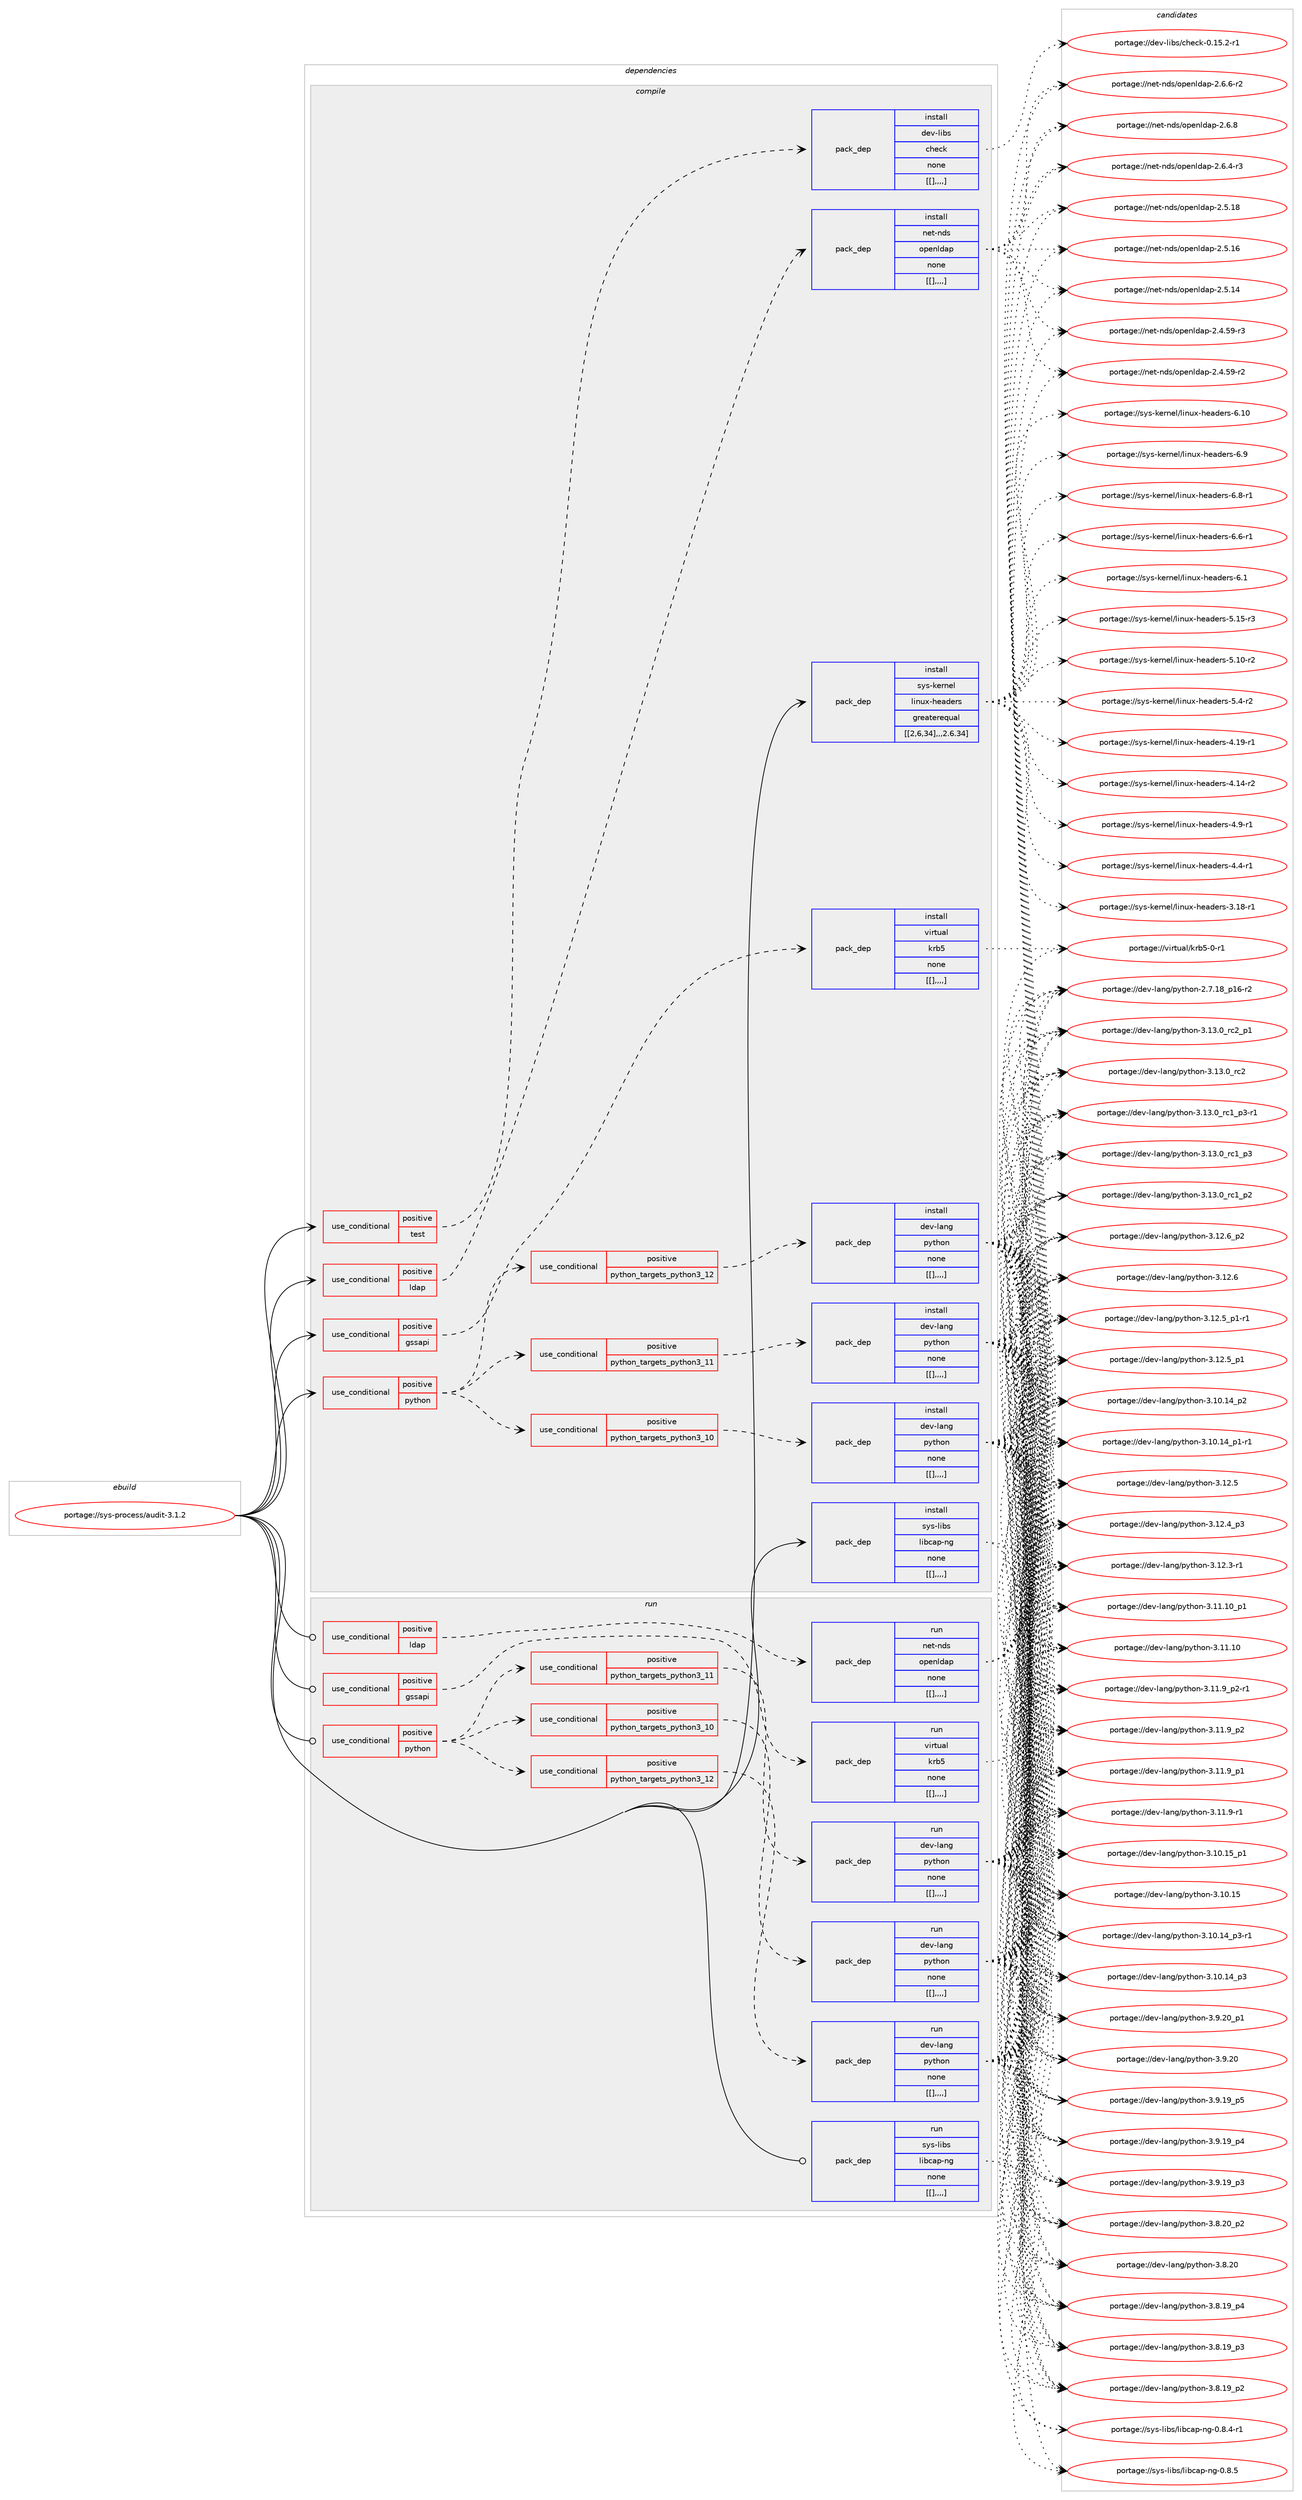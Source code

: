 digraph prolog {

# *************
# Graph options
# *************

newrank=true;
concentrate=true;
compound=true;
graph [rankdir=LR,fontname=Helvetica,fontsize=10,ranksep=1.5];#, ranksep=2.5, nodesep=0.2];
edge  [arrowhead=vee];
node  [fontname=Helvetica,fontsize=10];

# **********
# The ebuild
# **********

subgraph cluster_leftcol {
color=gray;
label=<<i>ebuild</i>>;
id [label="portage://sys-process/audit-3.1.2", color=red, width=4, href="../sys-process/audit-3.1.2.svg"];
}

# ****************
# The dependencies
# ****************

subgraph cluster_midcol {
color=gray;
label=<<i>dependencies</i>>;
subgraph cluster_compile {
fillcolor="#eeeeee";
style=filled;
label=<<i>compile</i>>;
subgraph cond10612 {
dependency28502 [label=<<TABLE BORDER="0" CELLBORDER="1" CELLSPACING="0" CELLPADDING="4"><TR><TD ROWSPAN="3" CELLPADDING="10">use_conditional</TD></TR><TR><TD>positive</TD></TR><TR><TD>gssapi</TD></TR></TABLE>>, shape=none, color=red];
subgraph pack17812 {
dependency28503 [label=<<TABLE BORDER="0" CELLBORDER="1" CELLSPACING="0" CELLPADDING="4" WIDTH="220"><TR><TD ROWSPAN="6" CELLPADDING="30">pack_dep</TD></TR><TR><TD WIDTH="110">install</TD></TR><TR><TD>virtual</TD></TR><TR><TD>krb5</TD></TR><TR><TD>none</TD></TR><TR><TD>[[],,,,]</TD></TR></TABLE>>, shape=none, color=blue];
}
dependency28502:e -> dependency28503:w [weight=20,style="dashed",arrowhead="vee"];
}
id:e -> dependency28502:w [weight=20,style="solid",arrowhead="vee"];
subgraph cond10613 {
dependency28504 [label=<<TABLE BORDER="0" CELLBORDER="1" CELLSPACING="0" CELLPADDING="4"><TR><TD ROWSPAN="3" CELLPADDING="10">use_conditional</TD></TR><TR><TD>positive</TD></TR><TR><TD>ldap</TD></TR></TABLE>>, shape=none, color=red];
subgraph pack17813 {
dependency28505 [label=<<TABLE BORDER="0" CELLBORDER="1" CELLSPACING="0" CELLPADDING="4" WIDTH="220"><TR><TD ROWSPAN="6" CELLPADDING="30">pack_dep</TD></TR><TR><TD WIDTH="110">install</TD></TR><TR><TD>net-nds</TD></TR><TR><TD>openldap</TD></TR><TR><TD>none</TD></TR><TR><TD>[[],,,,]</TD></TR></TABLE>>, shape=none, color=blue];
}
dependency28504:e -> dependency28505:w [weight=20,style="dashed",arrowhead="vee"];
}
id:e -> dependency28504:w [weight=20,style="solid",arrowhead="vee"];
subgraph cond10614 {
dependency28506 [label=<<TABLE BORDER="0" CELLBORDER="1" CELLSPACING="0" CELLPADDING="4"><TR><TD ROWSPAN="3" CELLPADDING="10">use_conditional</TD></TR><TR><TD>positive</TD></TR><TR><TD>python</TD></TR></TABLE>>, shape=none, color=red];
subgraph cond10615 {
dependency28507 [label=<<TABLE BORDER="0" CELLBORDER="1" CELLSPACING="0" CELLPADDING="4"><TR><TD ROWSPAN="3" CELLPADDING="10">use_conditional</TD></TR><TR><TD>positive</TD></TR><TR><TD>python_targets_python3_10</TD></TR></TABLE>>, shape=none, color=red];
subgraph pack17814 {
dependency28508 [label=<<TABLE BORDER="0" CELLBORDER="1" CELLSPACING="0" CELLPADDING="4" WIDTH="220"><TR><TD ROWSPAN="6" CELLPADDING="30">pack_dep</TD></TR><TR><TD WIDTH="110">install</TD></TR><TR><TD>dev-lang</TD></TR><TR><TD>python</TD></TR><TR><TD>none</TD></TR><TR><TD>[[],,,,]</TD></TR></TABLE>>, shape=none, color=blue];
}
dependency28507:e -> dependency28508:w [weight=20,style="dashed",arrowhead="vee"];
}
dependency28506:e -> dependency28507:w [weight=20,style="dashed",arrowhead="vee"];
subgraph cond10616 {
dependency28509 [label=<<TABLE BORDER="0" CELLBORDER="1" CELLSPACING="0" CELLPADDING="4"><TR><TD ROWSPAN="3" CELLPADDING="10">use_conditional</TD></TR><TR><TD>positive</TD></TR><TR><TD>python_targets_python3_11</TD></TR></TABLE>>, shape=none, color=red];
subgraph pack17815 {
dependency28510 [label=<<TABLE BORDER="0" CELLBORDER="1" CELLSPACING="0" CELLPADDING="4" WIDTH="220"><TR><TD ROWSPAN="6" CELLPADDING="30">pack_dep</TD></TR><TR><TD WIDTH="110">install</TD></TR><TR><TD>dev-lang</TD></TR><TR><TD>python</TD></TR><TR><TD>none</TD></TR><TR><TD>[[],,,,]</TD></TR></TABLE>>, shape=none, color=blue];
}
dependency28509:e -> dependency28510:w [weight=20,style="dashed",arrowhead="vee"];
}
dependency28506:e -> dependency28509:w [weight=20,style="dashed",arrowhead="vee"];
subgraph cond10617 {
dependency28511 [label=<<TABLE BORDER="0" CELLBORDER="1" CELLSPACING="0" CELLPADDING="4"><TR><TD ROWSPAN="3" CELLPADDING="10">use_conditional</TD></TR><TR><TD>positive</TD></TR><TR><TD>python_targets_python3_12</TD></TR></TABLE>>, shape=none, color=red];
subgraph pack17816 {
dependency28512 [label=<<TABLE BORDER="0" CELLBORDER="1" CELLSPACING="0" CELLPADDING="4" WIDTH="220"><TR><TD ROWSPAN="6" CELLPADDING="30">pack_dep</TD></TR><TR><TD WIDTH="110">install</TD></TR><TR><TD>dev-lang</TD></TR><TR><TD>python</TD></TR><TR><TD>none</TD></TR><TR><TD>[[],,,,]</TD></TR></TABLE>>, shape=none, color=blue];
}
dependency28511:e -> dependency28512:w [weight=20,style="dashed",arrowhead="vee"];
}
dependency28506:e -> dependency28511:w [weight=20,style="dashed",arrowhead="vee"];
}
id:e -> dependency28506:w [weight=20,style="solid",arrowhead="vee"];
subgraph cond10618 {
dependency28513 [label=<<TABLE BORDER="0" CELLBORDER="1" CELLSPACING="0" CELLPADDING="4"><TR><TD ROWSPAN="3" CELLPADDING="10">use_conditional</TD></TR><TR><TD>positive</TD></TR><TR><TD>test</TD></TR></TABLE>>, shape=none, color=red];
subgraph pack17817 {
dependency28514 [label=<<TABLE BORDER="0" CELLBORDER="1" CELLSPACING="0" CELLPADDING="4" WIDTH="220"><TR><TD ROWSPAN="6" CELLPADDING="30">pack_dep</TD></TR><TR><TD WIDTH="110">install</TD></TR><TR><TD>dev-libs</TD></TR><TR><TD>check</TD></TR><TR><TD>none</TD></TR><TR><TD>[[],,,,]</TD></TR></TABLE>>, shape=none, color=blue];
}
dependency28513:e -> dependency28514:w [weight=20,style="dashed",arrowhead="vee"];
}
id:e -> dependency28513:w [weight=20,style="solid",arrowhead="vee"];
subgraph pack17818 {
dependency28515 [label=<<TABLE BORDER="0" CELLBORDER="1" CELLSPACING="0" CELLPADDING="4" WIDTH="220"><TR><TD ROWSPAN="6" CELLPADDING="30">pack_dep</TD></TR><TR><TD WIDTH="110">install</TD></TR><TR><TD>sys-kernel</TD></TR><TR><TD>linux-headers</TD></TR><TR><TD>greaterequal</TD></TR><TR><TD>[[2,6,34],,,2.6.34]</TD></TR></TABLE>>, shape=none, color=blue];
}
id:e -> dependency28515:w [weight=20,style="solid",arrowhead="vee"];
subgraph pack17819 {
dependency28516 [label=<<TABLE BORDER="0" CELLBORDER="1" CELLSPACING="0" CELLPADDING="4" WIDTH="220"><TR><TD ROWSPAN="6" CELLPADDING="30">pack_dep</TD></TR><TR><TD WIDTH="110">install</TD></TR><TR><TD>sys-libs</TD></TR><TR><TD>libcap-ng</TD></TR><TR><TD>none</TD></TR><TR><TD>[[],,,,]</TD></TR></TABLE>>, shape=none, color=blue];
}
id:e -> dependency28516:w [weight=20,style="solid",arrowhead="vee"];
}
subgraph cluster_compileandrun {
fillcolor="#eeeeee";
style=filled;
label=<<i>compile and run</i>>;
}
subgraph cluster_run {
fillcolor="#eeeeee";
style=filled;
label=<<i>run</i>>;
subgraph cond10619 {
dependency28517 [label=<<TABLE BORDER="0" CELLBORDER="1" CELLSPACING="0" CELLPADDING="4"><TR><TD ROWSPAN="3" CELLPADDING="10">use_conditional</TD></TR><TR><TD>positive</TD></TR><TR><TD>gssapi</TD></TR></TABLE>>, shape=none, color=red];
subgraph pack17820 {
dependency28518 [label=<<TABLE BORDER="0" CELLBORDER="1" CELLSPACING="0" CELLPADDING="4" WIDTH="220"><TR><TD ROWSPAN="6" CELLPADDING="30">pack_dep</TD></TR><TR><TD WIDTH="110">run</TD></TR><TR><TD>virtual</TD></TR><TR><TD>krb5</TD></TR><TR><TD>none</TD></TR><TR><TD>[[],,,,]</TD></TR></TABLE>>, shape=none, color=blue];
}
dependency28517:e -> dependency28518:w [weight=20,style="dashed",arrowhead="vee"];
}
id:e -> dependency28517:w [weight=20,style="solid",arrowhead="odot"];
subgraph cond10620 {
dependency28519 [label=<<TABLE BORDER="0" CELLBORDER="1" CELLSPACING="0" CELLPADDING="4"><TR><TD ROWSPAN="3" CELLPADDING="10">use_conditional</TD></TR><TR><TD>positive</TD></TR><TR><TD>ldap</TD></TR></TABLE>>, shape=none, color=red];
subgraph pack17821 {
dependency28520 [label=<<TABLE BORDER="0" CELLBORDER="1" CELLSPACING="0" CELLPADDING="4" WIDTH="220"><TR><TD ROWSPAN="6" CELLPADDING="30">pack_dep</TD></TR><TR><TD WIDTH="110">run</TD></TR><TR><TD>net-nds</TD></TR><TR><TD>openldap</TD></TR><TR><TD>none</TD></TR><TR><TD>[[],,,,]</TD></TR></TABLE>>, shape=none, color=blue];
}
dependency28519:e -> dependency28520:w [weight=20,style="dashed",arrowhead="vee"];
}
id:e -> dependency28519:w [weight=20,style="solid",arrowhead="odot"];
subgraph cond10621 {
dependency28521 [label=<<TABLE BORDER="0" CELLBORDER="1" CELLSPACING="0" CELLPADDING="4"><TR><TD ROWSPAN="3" CELLPADDING="10">use_conditional</TD></TR><TR><TD>positive</TD></TR><TR><TD>python</TD></TR></TABLE>>, shape=none, color=red];
subgraph cond10622 {
dependency28522 [label=<<TABLE BORDER="0" CELLBORDER="1" CELLSPACING="0" CELLPADDING="4"><TR><TD ROWSPAN="3" CELLPADDING="10">use_conditional</TD></TR><TR><TD>positive</TD></TR><TR><TD>python_targets_python3_10</TD></TR></TABLE>>, shape=none, color=red];
subgraph pack17822 {
dependency28523 [label=<<TABLE BORDER="0" CELLBORDER="1" CELLSPACING="0" CELLPADDING="4" WIDTH="220"><TR><TD ROWSPAN="6" CELLPADDING="30">pack_dep</TD></TR><TR><TD WIDTH="110">run</TD></TR><TR><TD>dev-lang</TD></TR><TR><TD>python</TD></TR><TR><TD>none</TD></TR><TR><TD>[[],,,,]</TD></TR></TABLE>>, shape=none, color=blue];
}
dependency28522:e -> dependency28523:w [weight=20,style="dashed",arrowhead="vee"];
}
dependency28521:e -> dependency28522:w [weight=20,style="dashed",arrowhead="vee"];
subgraph cond10623 {
dependency28524 [label=<<TABLE BORDER="0" CELLBORDER="1" CELLSPACING="0" CELLPADDING="4"><TR><TD ROWSPAN="3" CELLPADDING="10">use_conditional</TD></TR><TR><TD>positive</TD></TR><TR><TD>python_targets_python3_11</TD></TR></TABLE>>, shape=none, color=red];
subgraph pack17823 {
dependency28525 [label=<<TABLE BORDER="0" CELLBORDER="1" CELLSPACING="0" CELLPADDING="4" WIDTH="220"><TR><TD ROWSPAN="6" CELLPADDING="30">pack_dep</TD></TR><TR><TD WIDTH="110">run</TD></TR><TR><TD>dev-lang</TD></TR><TR><TD>python</TD></TR><TR><TD>none</TD></TR><TR><TD>[[],,,,]</TD></TR></TABLE>>, shape=none, color=blue];
}
dependency28524:e -> dependency28525:w [weight=20,style="dashed",arrowhead="vee"];
}
dependency28521:e -> dependency28524:w [weight=20,style="dashed",arrowhead="vee"];
subgraph cond10624 {
dependency28526 [label=<<TABLE BORDER="0" CELLBORDER="1" CELLSPACING="0" CELLPADDING="4"><TR><TD ROWSPAN="3" CELLPADDING="10">use_conditional</TD></TR><TR><TD>positive</TD></TR><TR><TD>python_targets_python3_12</TD></TR></TABLE>>, shape=none, color=red];
subgraph pack17824 {
dependency28527 [label=<<TABLE BORDER="0" CELLBORDER="1" CELLSPACING="0" CELLPADDING="4" WIDTH="220"><TR><TD ROWSPAN="6" CELLPADDING="30">pack_dep</TD></TR><TR><TD WIDTH="110">run</TD></TR><TR><TD>dev-lang</TD></TR><TR><TD>python</TD></TR><TR><TD>none</TD></TR><TR><TD>[[],,,,]</TD></TR></TABLE>>, shape=none, color=blue];
}
dependency28526:e -> dependency28527:w [weight=20,style="dashed",arrowhead="vee"];
}
dependency28521:e -> dependency28526:w [weight=20,style="dashed",arrowhead="vee"];
}
id:e -> dependency28521:w [weight=20,style="solid",arrowhead="odot"];
subgraph pack17825 {
dependency28528 [label=<<TABLE BORDER="0" CELLBORDER="1" CELLSPACING="0" CELLPADDING="4" WIDTH="220"><TR><TD ROWSPAN="6" CELLPADDING="30">pack_dep</TD></TR><TR><TD WIDTH="110">run</TD></TR><TR><TD>sys-libs</TD></TR><TR><TD>libcap-ng</TD></TR><TR><TD>none</TD></TR><TR><TD>[[],,,,]</TD></TR></TABLE>>, shape=none, color=blue];
}
id:e -> dependency28528:w [weight=20,style="solid",arrowhead="odot"];
}
}

# **************
# The candidates
# **************

subgraph cluster_choices {
rank=same;
color=gray;
label=<<i>candidates</i>>;

subgraph choice17812 {
color=black;
nodesep=1;
choice1181051141161179710847107114985345484511449 [label="portage://virtual/krb5-0-r1", color=red, width=4,href="../virtual/krb5-0-r1.svg"];
dependency28503:e -> choice1181051141161179710847107114985345484511449:w [style=dotted,weight="100"];
}
subgraph choice17813 {
color=black;
nodesep=1;
choice110101116451101001154711111210111010810097112455046544656 [label="portage://net-nds/openldap-2.6.8", color=red, width=4,href="../net-nds/openldap-2.6.8.svg"];
choice1101011164511010011547111112101110108100971124550465446544511450 [label="portage://net-nds/openldap-2.6.6-r2", color=red, width=4,href="../net-nds/openldap-2.6.6-r2.svg"];
choice1101011164511010011547111112101110108100971124550465446524511451 [label="portage://net-nds/openldap-2.6.4-r3", color=red, width=4,href="../net-nds/openldap-2.6.4-r3.svg"];
choice11010111645110100115471111121011101081009711245504653464956 [label="portage://net-nds/openldap-2.5.18", color=red, width=4,href="../net-nds/openldap-2.5.18.svg"];
choice11010111645110100115471111121011101081009711245504653464954 [label="portage://net-nds/openldap-2.5.16", color=red, width=4,href="../net-nds/openldap-2.5.16.svg"];
choice11010111645110100115471111121011101081009711245504653464952 [label="portage://net-nds/openldap-2.5.14", color=red, width=4,href="../net-nds/openldap-2.5.14.svg"];
choice110101116451101001154711111210111010810097112455046524653574511451 [label="portage://net-nds/openldap-2.4.59-r3", color=red, width=4,href="../net-nds/openldap-2.4.59-r3.svg"];
choice110101116451101001154711111210111010810097112455046524653574511450 [label="portage://net-nds/openldap-2.4.59-r2", color=red, width=4,href="../net-nds/openldap-2.4.59-r2.svg"];
dependency28505:e -> choice110101116451101001154711111210111010810097112455046544656:w [style=dotted,weight="100"];
dependency28505:e -> choice1101011164511010011547111112101110108100971124550465446544511450:w [style=dotted,weight="100"];
dependency28505:e -> choice1101011164511010011547111112101110108100971124550465446524511451:w [style=dotted,weight="100"];
dependency28505:e -> choice11010111645110100115471111121011101081009711245504653464956:w [style=dotted,weight="100"];
dependency28505:e -> choice11010111645110100115471111121011101081009711245504653464954:w [style=dotted,weight="100"];
dependency28505:e -> choice11010111645110100115471111121011101081009711245504653464952:w [style=dotted,weight="100"];
dependency28505:e -> choice110101116451101001154711111210111010810097112455046524653574511451:w [style=dotted,weight="100"];
dependency28505:e -> choice110101116451101001154711111210111010810097112455046524653574511450:w [style=dotted,weight="100"];
}
subgraph choice17814 {
color=black;
nodesep=1;
choice100101118451089711010347112121116104111110455146495146489511499509511249 [label="portage://dev-lang/python-3.13.0_rc2_p1", color=red, width=4,href="../dev-lang/python-3.13.0_rc2_p1.svg"];
choice10010111845108971101034711212111610411111045514649514648951149950 [label="portage://dev-lang/python-3.13.0_rc2", color=red, width=4,href="../dev-lang/python-3.13.0_rc2.svg"];
choice1001011184510897110103471121211161041111104551464951464895114994995112514511449 [label="portage://dev-lang/python-3.13.0_rc1_p3-r1", color=red, width=4,href="../dev-lang/python-3.13.0_rc1_p3-r1.svg"];
choice100101118451089711010347112121116104111110455146495146489511499499511251 [label="portage://dev-lang/python-3.13.0_rc1_p3", color=red, width=4,href="../dev-lang/python-3.13.0_rc1_p3.svg"];
choice100101118451089711010347112121116104111110455146495146489511499499511250 [label="portage://dev-lang/python-3.13.0_rc1_p2", color=red, width=4,href="../dev-lang/python-3.13.0_rc1_p2.svg"];
choice100101118451089711010347112121116104111110455146495046549511250 [label="portage://dev-lang/python-3.12.6_p2", color=red, width=4,href="../dev-lang/python-3.12.6_p2.svg"];
choice10010111845108971101034711212111610411111045514649504654 [label="portage://dev-lang/python-3.12.6", color=red, width=4,href="../dev-lang/python-3.12.6.svg"];
choice1001011184510897110103471121211161041111104551464950465395112494511449 [label="portage://dev-lang/python-3.12.5_p1-r1", color=red, width=4,href="../dev-lang/python-3.12.5_p1-r1.svg"];
choice100101118451089711010347112121116104111110455146495046539511249 [label="portage://dev-lang/python-3.12.5_p1", color=red, width=4,href="../dev-lang/python-3.12.5_p1.svg"];
choice10010111845108971101034711212111610411111045514649504653 [label="portage://dev-lang/python-3.12.5", color=red, width=4,href="../dev-lang/python-3.12.5.svg"];
choice100101118451089711010347112121116104111110455146495046529511251 [label="portage://dev-lang/python-3.12.4_p3", color=red, width=4,href="../dev-lang/python-3.12.4_p3.svg"];
choice100101118451089711010347112121116104111110455146495046514511449 [label="portage://dev-lang/python-3.12.3-r1", color=red, width=4,href="../dev-lang/python-3.12.3-r1.svg"];
choice10010111845108971101034711212111610411111045514649494649489511249 [label="portage://dev-lang/python-3.11.10_p1", color=red, width=4,href="../dev-lang/python-3.11.10_p1.svg"];
choice1001011184510897110103471121211161041111104551464949464948 [label="portage://dev-lang/python-3.11.10", color=red, width=4,href="../dev-lang/python-3.11.10.svg"];
choice1001011184510897110103471121211161041111104551464949465795112504511449 [label="portage://dev-lang/python-3.11.9_p2-r1", color=red, width=4,href="../dev-lang/python-3.11.9_p2-r1.svg"];
choice100101118451089711010347112121116104111110455146494946579511250 [label="portage://dev-lang/python-3.11.9_p2", color=red, width=4,href="../dev-lang/python-3.11.9_p2.svg"];
choice100101118451089711010347112121116104111110455146494946579511249 [label="portage://dev-lang/python-3.11.9_p1", color=red, width=4,href="../dev-lang/python-3.11.9_p1.svg"];
choice100101118451089711010347112121116104111110455146494946574511449 [label="portage://dev-lang/python-3.11.9-r1", color=red, width=4,href="../dev-lang/python-3.11.9-r1.svg"];
choice10010111845108971101034711212111610411111045514649484649539511249 [label="portage://dev-lang/python-3.10.15_p1", color=red, width=4,href="../dev-lang/python-3.10.15_p1.svg"];
choice1001011184510897110103471121211161041111104551464948464953 [label="portage://dev-lang/python-3.10.15", color=red, width=4,href="../dev-lang/python-3.10.15.svg"];
choice100101118451089711010347112121116104111110455146494846495295112514511449 [label="portage://dev-lang/python-3.10.14_p3-r1", color=red, width=4,href="../dev-lang/python-3.10.14_p3-r1.svg"];
choice10010111845108971101034711212111610411111045514649484649529511251 [label="portage://dev-lang/python-3.10.14_p3", color=red, width=4,href="../dev-lang/python-3.10.14_p3.svg"];
choice10010111845108971101034711212111610411111045514649484649529511250 [label="portage://dev-lang/python-3.10.14_p2", color=red, width=4,href="../dev-lang/python-3.10.14_p2.svg"];
choice100101118451089711010347112121116104111110455146494846495295112494511449 [label="portage://dev-lang/python-3.10.14_p1-r1", color=red, width=4,href="../dev-lang/python-3.10.14_p1-r1.svg"];
choice100101118451089711010347112121116104111110455146574650489511249 [label="portage://dev-lang/python-3.9.20_p1", color=red, width=4,href="../dev-lang/python-3.9.20_p1.svg"];
choice10010111845108971101034711212111610411111045514657465048 [label="portage://dev-lang/python-3.9.20", color=red, width=4,href="../dev-lang/python-3.9.20.svg"];
choice100101118451089711010347112121116104111110455146574649579511253 [label="portage://dev-lang/python-3.9.19_p5", color=red, width=4,href="../dev-lang/python-3.9.19_p5.svg"];
choice100101118451089711010347112121116104111110455146574649579511252 [label="portage://dev-lang/python-3.9.19_p4", color=red, width=4,href="../dev-lang/python-3.9.19_p4.svg"];
choice100101118451089711010347112121116104111110455146574649579511251 [label="portage://dev-lang/python-3.9.19_p3", color=red, width=4,href="../dev-lang/python-3.9.19_p3.svg"];
choice100101118451089711010347112121116104111110455146564650489511250 [label="portage://dev-lang/python-3.8.20_p2", color=red, width=4,href="../dev-lang/python-3.8.20_p2.svg"];
choice10010111845108971101034711212111610411111045514656465048 [label="portage://dev-lang/python-3.8.20", color=red, width=4,href="../dev-lang/python-3.8.20.svg"];
choice100101118451089711010347112121116104111110455146564649579511252 [label="portage://dev-lang/python-3.8.19_p4", color=red, width=4,href="../dev-lang/python-3.8.19_p4.svg"];
choice100101118451089711010347112121116104111110455146564649579511251 [label="portage://dev-lang/python-3.8.19_p3", color=red, width=4,href="../dev-lang/python-3.8.19_p3.svg"];
choice100101118451089711010347112121116104111110455146564649579511250 [label="portage://dev-lang/python-3.8.19_p2", color=red, width=4,href="../dev-lang/python-3.8.19_p2.svg"];
choice100101118451089711010347112121116104111110455046554649569511249544511450 [label="portage://dev-lang/python-2.7.18_p16-r2", color=red, width=4,href="../dev-lang/python-2.7.18_p16-r2.svg"];
dependency28508:e -> choice100101118451089711010347112121116104111110455146495146489511499509511249:w [style=dotted,weight="100"];
dependency28508:e -> choice10010111845108971101034711212111610411111045514649514648951149950:w [style=dotted,weight="100"];
dependency28508:e -> choice1001011184510897110103471121211161041111104551464951464895114994995112514511449:w [style=dotted,weight="100"];
dependency28508:e -> choice100101118451089711010347112121116104111110455146495146489511499499511251:w [style=dotted,weight="100"];
dependency28508:e -> choice100101118451089711010347112121116104111110455146495146489511499499511250:w [style=dotted,weight="100"];
dependency28508:e -> choice100101118451089711010347112121116104111110455146495046549511250:w [style=dotted,weight="100"];
dependency28508:e -> choice10010111845108971101034711212111610411111045514649504654:w [style=dotted,weight="100"];
dependency28508:e -> choice1001011184510897110103471121211161041111104551464950465395112494511449:w [style=dotted,weight="100"];
dependency28508:e -> choice100101118451089711010347112121116104111110455146495046539511249:w [style=dotted,weight="100"];
dependency28508:e -> choice10010111845108971101034711212111610411111045514649504653:w [style=dotted,weight="100"];
dependency28508:e -> choice100101118451089711010347112121116104111110455146495046529511251:w [style=dotted,weight="100"];
dependency28508:e -> choice100101118451089711010347112121116104111110455146495046514511449:w [style=dotted,weight="100"];
dependency28508:e -> choice10010111845108971101034711212111610411111045514649494649489511249:w [style=dotted,weight="100"];
dependency28508:e -> choice1001011184510897110103471121211161041111104551464949464948:w [style=dotted,weight="100"];
dependency28508:e -> choice1001011184510897110103471121211161041111104551464949465795112504511449:w [style=dotted,weight="100"];
dependency28508:e -> choice100101118451089711010347112121116104111110455146494946579511250:w [style=dotted,weight="100"];
dependency28508:e -> choice100101118451089711010347112121116104111110455146494946579511249:w [style=dotted,weight="100"];
dependency28508:e -> choice100101118451089711010347112121116104111110455146494946574511449:w [style=dotted,weight="100"];
dependency28508:e -> choice10010111845108971101034711212111610411111045514649484649539511249:w [style=dotted,weight="100"];
dependency28508:e -> choice1001011184510897110103471121211161041111104551464948464953:w [style=dotted,weight="100"];
dependency28508:e -> choice100101118451089711010347112121116104111110455146494846495295112514511449:w [style=dotted,weight="100"];
dependency28508:e -> choice10010111845108971101034711212111610411111045514649484649529511251:w [style=dotted,weight="100"];
dependency28508:e -> choice10010111845108971101034711212111610411111045514649484649529511250:w [style=dotted,weight="100"];
dependency28508:e -> choice100101118451089711010347112121116104111110455146494846495295112494511449:w [style=dotted,weight="100"];
dependency28508:e -> choice100101118451089711010347112121116104111110455146574650489511249:w [style=dotted,weight="100"];
dependency28508:e -> choice10010111845108971101034711212111610411111045514657465048:w [style=dotted,weight="100"];
dependency28508:e -> choice100101118451089711010347112121116104111110455146574649579511253:w [style=dotted,weight="100"];
dependency28508:e -> choice100101118451089711010347112121116104111110455146574649579511252:w [style=dotted,weight="100"];
dependency28508:e -> choice100101118451089711010347112121116104111110455146574649579511251:w [style=dotted,weight="100"];
dependency28508:e -> choice100101118451089711010347112121116104111110455146564650489511250:w [style=dotted,weight="100"];
dependency28508:e -> choice10010111845108971101034711212111610411111045514656465048:w [style=dotted,weight="100"];
dependency28508:e -> choice100101118451089711010347112121116104111110455146564649579511252:w [style=dotted,weight="100"];
dependency28508:e -> choice100101118451089711010347112121116104111110455146564649579511251:w [style=dotted,weight="100"];
dependency28508:e -> choice100101118451089711010347112121116104111110455146564649579511250:w [style=dotted,weight="100"];
dependency28508:e -> choice100101118451089711010347112121116104111110455046554649569511249544511450:w [style=dotted,weight="100"];
}
subgraph choice17815 {
color=black;
nodesep=1;
choice100101118451089711010347112121116104111110455146495146489511499509511249 [label="portage://dev-lang/python-3.13.0_rc2_p1", color=red, width=4,href="../dev-lang/python-3.13.0_rc2_p1.svg"];
choice10010111845108971101034711212111610411111045514649514648951149950 [label="portage://dev-lang/python-3.13.0_rc2", color=red, width=4,href="../dev-lang/python-3.13.0_rc2.svg"];
choice1001011184510897110103471121211161041111104551464951464895114994995112514511449 [label="portage://dev-lang/python-3.13.0_rc1_p3-r1", color=red, width=4,href="../dev-lang/python-3.13.0_rc1_p3-r1.svg"];
choice100101118451089711010347112121116104111110455146495146489511499499511251 [label="portage://dev-lang/python-3.13.0_rc1_p3", color=red, width=4,href="../dev-lang/python-3.13.0_rc1_p3.svg"];
choice100101118451089711010347112121116104111110455146495146489511499499511250 [label="portage://dev-lang/python-3.13.0_rc1_p2", color=red, width=4,href="../dev-lang/python-3.13.0_rc1_p2.svg"];
choice100101118451089711010347112121116104111110455146495046549511250 [label="portage://dev-lang/python-3.12.6_p2", color=red, width=4,href="../dev-lang/python-3.12.6_p2.svg"];
choice10010111845108971101034711212111610411111045514649504654 [label="portage://dev-lang/python-3.12.6", color=red, width=4,href="../dev-lang/python-3.12.6.svg"];
choice1001011184510897110103471121211161041111104551464950465395112494511449 [label="portage://dev-lang/python-3.12.5_p1-r1", color=red, width=4,href="../dev-lang/python-3.12.5_p1-r1.svg"];
choice100101118451089711010347112121116104111110455146495046539511249 [label="portage://dev-lang/python-3.12.5_p1", color=red, width=4,href="../dev-lang/python-3.12.5_p1.svg"];
choice10010111845108971101034711212111610411111045514649504653 [label="portage://dev-lang/python-3.12.5", color=red, width=4,href="../dev-lang/python-3.12.5.svg"];
choice100101118451089711010347112121116104111110455146495046529511251 [label="portage://dev-lang/python-3.12.4_p3", color=red, width=4,href="../dev-lang/python-3.12.4_p3.svg"];
choice100101118451089711010347112121116104111110455146495046514511449 [label="portage://dev-lang/python-3.12.3-r1", color=red, width=4,href="../dev-lang/python-3.12.3-r1.svg"];
choice10010111845108971101034711212111610411111045514649494649489511249 [label="portage://dev-lang/python-3.11.10_p1", color=red, width=4,href="../dev-lang/python-3.11.10_p1.svg"];
choice1001011184510897110103471121211161041111104551464949464948 [label="portage://dev-lang/python-3.11.10", color=red, width=4,href="../dev-lang/python-3.11.10.svg"];
choice1001011184510897110103471121211161041111104551464949465795112504511449 [label="portage://dev-lang/python-3.11.9_p2-r1", color=red, width=4,href="../dev-lang/python-3.11.9_p2-r1.svg"];
choice100101118451089711010347112121116104111110455146494946579511250 [label="portage://dev-lang/python-3.11.9_p2", color=red, width=4,href="../dev-lang/python-3.11.9_p2.svg"];
choice100101118451089711010347112121116104111110455146494946579511249 [label="portage://dev-lang/python-3.11.9_p1", color=red, width=4,href="../dev-lang/python-3.11.9_p1.svg"];
choice100101118451089711010347112121116104111110455146494946574511449 [label="portage://dev-lang/python-3.11.9-r1", color=red, width=4,href="../dev-lang/python-3.11.9-r1.svg"];
choice10010111845108971101034711212111610411111045514649484649539511249 [label="portage://dev-lang/python-3.10.15_p1", color=red, width=4,href="../dev-lang/python-3.10.15_p1.svg"];
choice1001011184510897110103471121211161041111104551464948464953 [label="portage://dev-lang/python-3.10.15", color=red, width=4,href="../dev-lang/python-3.10.15.svg"];
choice100101118451089711010347112121116104111110455146494846495295112514511449 [label="portage://dev-lang/python-3.10.14_p3-r1", color=red, width=4,href="../dev-lang/python-3.10.14_p3-r1.svg"];
choice10010111845108971101034711212111610411111045514649484649529511251 [label="portage://dev-lang/python-3.10.14_p3", color=red, width=4,href="../dev-lang/python-3.10.14_p3.svg"];
choice10010111845108971101034711212111610411111045514649484649529511250 [label="portage://dev-lang/python-3.10.14_p2", color=red, width=4,href="../dev-lang/python-3.10.14_p2.svg"];
choice100101118451089711010347112121116104111110455146494846495295112494511449 [label="portage://dev-lang/python-3.10.14_p1-r1", color=red, width=4,href="../dev-lang/python-3.10.14_p1-r1.svg"];
choice100101118451089711010347112121116104111110455146574650489511249 [label="portage://dev-lang/python-3.9.20_p1", color=red, width=4,href="../dev-lang/python-3.9.20_p1.svg"];
choice10010111845108971101034711212111610411111045514657465048 [label="portage://dev-lang/python-3.9.20", color=red, width=4,href="../dev-lang/python-3.9.20.svg"];
choice100101118451089711010347112121116104111110455146574649579511253 [label="portage://dev-lang/python-3.9.19_p5", color=red, width=4,href="../dev-lang/python-3.9.19_p5.svg"];
choice100101118451089711010347112121116104111110455146574649579511252 [label="portage://dev-lang/python-3.9.19_p4", color=red, width=4,href="../dev-lang/python-3.9.19_p4.svg"];
choice100101118451089711010347112121116104111110455146574649579511251 [label="portage://dev-lang/python-3.9.19_p3", color=red, width=4,href="../dev-lang/python-3.9.19_p3.svg"];
choice100101118451089711010347112121116104111110455146564650489511250 [label="portage://dev-lang/python-3.8.20_p2", color=red, width=4,href="../dev-lang/python-3.8.20_p2.svg"];
choice10010111845108971101034711212111610411111045514656465048 [label="portage://dev-lang/python-3.8.20", color=red, width=4,href="../dev-lang/python-3.8.20.svg"];
choice100101118451089711010347112121116104111110455146564649579511252 [label="portage://dev-lang/python-3.8.19_p4", color=red, width=4,href="../dev-lang/python-3.8.19_p4.svg"];
choice100101118451089711010347112121116104111110455146564649579511251 [label="portage://dev-lang/python-3.8.19_p3", color=red, width=4,href="../dev-lang/python-3.8.19_p3.svg"];
choice100101118451089711010347112121116104111110455146564649579511250 [label="portage://dev-lang/python-3.8.19_p2", color=red, width=4,href="../dev-lang/python-3.8.19_p2.svg"];
choice100101118451089711010347112121116104111110455046554649569511249544511450 [label="portage://dev-lang/python-2.7.18_p16-r2", color=red, width=4,href="../dev-lang/python-2.7.18_p16-r2.svg"];
dependency28510:e -> choice100101118451089711010347112121116104111110455146495146489511499509511249:w [style=dotted,weight="100"];
dependency28510:e -> choice10010111845108971101034711212111610411111045514649514648951149950:w [style=dotted,weight="100"];
dependency28510:e -> choice1001011184510897110103471121211161041111104551464951464895114994995112514511449:w [style=dotted,weight="100"];
dependency28510:e -> choice100101118451089711010347112121116104111110455146495146489511499499511251:w [style=dotted,weight="100"];
dependency28510:e -> choice100101118451089711010347112121116104111110455146495146489511499499511250:w [style=dotted,weight="100"];
dependency28510:e -> choice100101118451089711010347112121116104111110455146495046549511250:w [style=dotted,weight="100"];
dependency28510:e -> choice10010111845108971101034711212111610411111045514649504654:w [style=dotted,weight="100"];
dependency28510:e -> choice1001011184510897110103471121211161041111104551464950465395112494511449:w [style=dotted,weight="100"];
dependency28510:e -> choice100101118451089711010347112121116104111110455146495046539511249:w [style=dotted,weight="100"];
dependency28510:e -> choice10010111845108971101034711212111610411111045514649504653:w [style=dotted,weight="100"];
dependency28510:e -> choice100101118451089711010347112121116104111110455146495046529511251:w [style=dotted,weight="100"];
dependency28510:e -> choice100101118451089711010347112121116104111110455146495046514511449:w [style=dotted,weight="100"];
dependency28510:e -> choice10010111845108971101034711212111610411111045514649494649489511249:w [style=dotted,weight="100"];
dependency28510:e -> choice1001011184510897110103471121211161041111104551464949464948:w [style=dotted,weight="100"];
dependency28510:e -> choice1001011184510897110103471121211161041111104551464949465795112504511449:w [style=dotted,weight="100"];
dependency28510:e -> choice100101118451089711010347112121116104111110455146494946579511250:w [style=dotted,weight="100"];
dependency28510:e -> choice100101118451089711010347112121116104111110455146494946579511249:w [style=dotted,weight="100"];
dependency28510:e -> choice100101118451089711010347112121116104111110455146494946574511449:w [style=dotted,weight="100"];
dependency28510:e -> choice10010111845108971101034711212111610411111045514649484649539511249:w [style=dotted,weight="100"];
dependency28510:e -> choice1001011184510897110103471121211161041111104551464948464953:w [style=dotted,weight="100"];
dependency28510:e -> choice100101118451089711010347112121116104111110455146494846495295112514511449:w [style=dotted,weight="100"];
dependency28510:e -> choice10010111845108971101034711212111610411111045514649484649529511251:w [style=dotted,weight="100"];
dependency28510:e -> choice10010111845108971101034711212111610411111045514649484649529511250:w [style=dotted,weight="100"];
dependency28510:e -> choice100101118451089711010347112121116104111110455146494846495295112494511449:w [style=dotted,weight="100"];
dependency28510:e -> choice100101118451089711010347112121116104111110455146574650489511249:w [style=dotted,weight="100"];
dependency28510:e -> choice10010111845108971101034711212111610411111045514657465048:w [style=dotted,weight="100"];
dependency28510:e -> choice100101118451089711010347112121116104111110455146574649579511253:w [style=dotted,weight="100"];
dependency28510:e -> choice100101118451089711010347112121116104111110455146574649579511252:w [style=dotted,weight="100"];
dependency28510:e -> choice100101118451089711010347112121116104111110455146574649579511251:w [style=dotted,weight="100"];
dependency28510:e -> choice100101118451089711010347112121116104111110455146564650489511250:w [style=dotted,weight="100"];
dependency28510:e -> choice10010111845108971101034711212111610411111045514656465048:w [style=dotted,weight="100"];
dependency28510:e -> choice100101118451089711010347112121116104111110455146564649579511252:w [style=dotted,weight="100"];
dependency28510:e -> choice100101118451089711010347112121116104111110455146564649579511251:w [style=dotted,weight="100"];
dependency28510:e -> choice100101118451089711010347112121116104111110455146564649579511250:w [style=dotted,weight="100"];
dependency28510:e -> choice100101118451089711010347112121116104111110455046554649569511249544511450:w [style=dotted,weight="100"];
}
subgraph choice17816 {
color=black;
nodesep=1;
choice100101118451089711010347112121116104111110455146495146489511499509511249 [label="portage://dev-lang/python-3.13.0_rc2_p1", color=red, width=4,href="../dev-lang/python-3.13.0_rc2_p1.svg"];
choice10010111845108971101034711212111610411111045514649514648951149950 [label="portage://dev-lang/python-3.13.0_rc2", color=red, width=4,href="../dev-lang/python-3.13.0_rc2.svg"];
choice1001011184510897110103471121211161041111104551464951464895114994995112514511449 [label="portage://dev-lang/python-3.13.0_rc1_p3-r1", color=red, width=4,href="../dev-lang/python-3.13.0_rc1_p3-r1.svg"];
choice100101118451089711010347112121116104111110455146495146489511499499511251 [label="portage://dev-lang/python-3.13.0_rc1_p3", color=red, width=4,href="../dev-lang/python-3.13.0_rc1_p3.svg"];
choice100101118451089711010347112121116104111110455146495146489511499499511250 [label="portage://dev-lang/python-3.13.0_rc1_p2", color=red, width=4,href="../dev-lang/python-3.13.0_rc1_p2.svg"];
choice100101118451089711010347112121116104111110455146495046549511250 [label="portage://dev-lang/python-3.12.6_p2", color=red, width=4,href="../dev-lang/python-3.12.6_p2.svg"];
choice10010111845108971101034711212111610411111045514649504654 [label="portage://dev-lang/python-3.12.6", color=red, width=4,href="../dev-lang/python-3.12.6.svg"];
choice1001011184510897110103471121211161041111104551464950465395112494511449 [label="portage://dev-lang/python-3.12.5_p1-r1", color=red, width=4,href="../dev-lang/python-3.12.5_p1-r1.svg"];
choice100101118451089711010347112121116104111110455146495046539511249 [label="portage://dev-lang/python-3.12.5_p1", color=red, width=4,href="../dev-lang/python-3.12.5_p1.svg"];
choice10010111845108971101034711212111610411111045514649504653 [label="portage://dev-lang/python-3.12.5", color=red, width=4,href="../dev-lang/python-3.12.5.svg"];
choice100101118451089711010347112121116104111110455146495046529511251 [label="portage://dev-lang/python-3.12.4_p3", color=red, width=4,href="../dev-lang/python-3.12.4_p3.svg"];
choice100101118451089711010347112121116104111110455146495046514511449 [label="portage://dev-lang/python-3.12.3-r1", color=red, width=4,href="../dev-lang/python-3.12.3-r1.svg"];
choice10010111845108971101034711212111610411111045514649494649489511249 [label="portage://dev-lang/python-3.11.10_p1", color=red, width=4,href="../dev-lang/python-3.11.10_p1.svg"];
choice1001011184510897110103471121211161041111104551464949464948 [label="portage://dev-lang/python-3.11.10", color=red, width=4,href="../dev-lang/python-3.11.10.svg"];
choice1001011184510897110103471121211161041111104551464949465795112504511449 [label="portage://dev-lang/python-3.11.9_p2-r1", color=red, width=4,href="../dev-lang/python-3.11.9_p2-r1.svg"];
choice100101118451089711010347112121116104111110455146494946579511250 [label="portage://dev-lang/python-3.11.9_p2", color=red, width=4,href="../dev-lang/python-3.11.9_p2.svg"];
choice100101118451089711010347112121116104111110455146494946579511249 [label="portage://dev-lang/python-3.11.9_p1", color=red, width=4,href="../dev-lang/python-3.11.9_p1.svg"];
choice100101118451089711010347112121116104111110455146494946574511449 [label="portage://dev-lang/python-3.11.9-r1", color=red, width=4,href="../dev-lang/python-3.11.9-r1.svg"];
choice10010111845108971101034711212111610411111045514649484649539511249 [label="portage://dev-lang/python-3.10.15_p1", color=red, width=4,href="../dev-lang/python-3.10.15_p1.svg"];
choice1001011184510897110103471121211161041111104551464948464953 [label="portage://dev-lang/python-3.10.15", color=red, width=4,href="../dev-lang/python-3.10.15.svg"];
choice100101118451089711010347112121116104111110455146494846495295112514511449 [label="portage://dev-lang/python-3.10.14_p3-r1", color=red, width=4,href="../dev-lang/python-3.10.14_p3-r1.svg"];
choice10010111845108971101034711212111610411111045514649484649529511251 [label="portage://dev-lang/python-3.10.14_p3", color=red, width=4,href="../dev-lang/python-3.10.14_p3.svg"];
choice10010111845108971101034711212111610411111045514649484649529511250 [label="portage://dev-lang/python-3.10.14_p2", color=red, width=4,href="../dev-lang/python-3.10.14_p2.svg"];
choice100101118451089711010347112121116104111110455146494846495295112494511449 [label="portage://dev-lang/python-3.10.14_p1-r1", color=red, width=4,href="../dev-lang/python-3.10.14_p1-r1.svg"];
choice100101118451089711010347112121116104111110455146574650489511249 [label="portage://dev-lang/python-3.9.20_p1", color=red, width=4,href="../dev-lang/python-3.9.20_p1.svg"];
choice10010111845108971101034711212111610411111045514657465048 [label="portage://dev-lang/python-3.9.20", color=red, width=4,href="../dev-lang/python-3.9.20.svg"];
choice100101118451089711010347112121116104111110455146574649579511253 [label="portage://dev-lang/python-3.9.19_p5", color=red, width=4,href="../dev-lang/python-3.9.19_p5.svg"];
choice100101118451089711010347112121116104111110455146574649579511252 [label="portage://dev-lang/python-3.9.19_p4", color=red, width=4,href="../dev-lang/python-3.9.19_p4.svg"];
choice100101118451089711010347112121116104111110455146574649579511251 [label="portage://dev-lang/python-3.9.19_p3", color=red, width=4,href="../dev-lang/python-3.9.19_p3.svg"];
choice100101118451089711010347112121116104111110455146564650489511250 [label="portage://dev-lang/python-3.8.20_p2", color=red, width=4,href="../dev-lang/python-3.8.20_p2.svg"];
choice10010111845108971101034711212111610411111045514656465048 [label="portage://dev-lang/python-3.8.20", color=red, width=4,href="../dev-lang/python-3.8.20.svg"];
choice100101118451089711010347112121116104111110455146564649579511252 [label="portage://dev-lang/python-3.8.19_p4", color=red, width=4,href="../dev-lang/python-3.8.19_p4.svg"];
choice100101118451089711010347112121116104111110455146564649579511251 [label="portage://dev-lang/python-3.8.19_p3", color=red, width=4,href="../dev-lang/python-3.8.19_p3.svg"];
choice100101118451089711010347112121116104111110455146564649579511250 [label="portage://dev-lang/python-3.8.19_p2", color=red, width=4,href="../dev-lang/python-3.8.19_p2.svg"];
choice100101118451089711010347112121116104111110455046554649569511249544511450 [label="portage://dev-lang/python-2.7.18_p16-r2", color=red, width=4,href="../dev-lang/python-2.7.18_p16-r2.svg"];
dependency28512:e -> choice100101118451089711010347112121116104111110455146495146489511499509511249:w [style=dotted,weight="100"];
dependency28512:e -> choice10010111845108971101034711212111610411111045514649514648951149950:w [style=dotted,weight="100"];
dependency28512:e -> choice1001011184510897110103471121211161041111104551464951464895114994995112514511449:w [style=dotted,weight="100"];
dependency28512:e -> choice100101118451089711010347112121116104111110455146495146489511499499511251:w [style=dotted,weight="100"];
dependency28512:e -> choice100101118451089711010347112121116104111110455146495146489511499499511250:w [style=dotted,weight="100"];
dependency28512:e -> choice100101118451089711010347112121116104111110455146495046549511250:w [style=dotted,weight="100"];
dependency28512:e -> choice10010111845108971101034711212111610411111045514649504654:w [style=dotted,weight="100"];
dependency28512:e -> choice1001011184510897110103471121211161041111104551464950465395112494511449:w [style=dotted,weight="100"];
dependency28512:e -> choice100101118451089711010347112121116104111110455146495046539511249:w [style=dotted,weight="100"];
dependency28512:e -> choice10010111845108971101034711212111610411111045514649504653:w [style=dotted,weight="100"];
dependency28512:e -> choice100101118451089711010347112121116104111110455146495046529511251:w [style=dotted,weight="100"];
dependency28512:e -> choice100101118451089711010347112121116104111110455146495046514511449:w [style=dotted,weight="100"];
dependency28512:e -> choice10010111845108971101034711212111610411111045514649494649489511249:w [style=dotted,weight="100"];
dependency28512:e -> choice1001011184510897110103471121211161041111104551464949464948:w [style=dotted,weight="100"];
dependency28512:e -> choice1001011184510897110103471121211161041111104551464949465795112504511449:w [style=dotted,weight="100"];
dependency28512:e -> choice100101118451089711010347112121116104111110455146494946579511250:w [style=dotted,weight="100"];
dependency28512:e -> choice100101118451089711010347112121116104111110455146494946579511249:w [style=dotted,weight="100"];
dependency28512:e -> choice100101118451089711010347112121116104111110455146494946574511449:w [style=dotted,weight="100"];
dependency28512:e -> choice10010111845108971101034711212111610411111045514649484649539511249:w [style=dotted,weight="100"];
dependency28512:e -> choice1001011184510897110103471121211161041111104551464948464953:w [style=dotted,weight="100"];
dependency28512:e -> choice100101118451089711010347112121116104111110455146494846495295112514511449:w [style=dotted,weight="100"];
dependency28512:e -> choice10010111845108971101034711212111610411111045514649484649529511251:w [style=dotted,weight="100"];
dependency28512:e -> choice10010111845108971101034711212111610411111045514649484649529511250:w [style=dotted,weight="100"];
dependency28512:e -> choice100101118451089711010347112121116104111110455146494846495295112494511449:w [style=dotted,weight="100"];
dependency28512:e -> choice100101118451089711010347112121116104111110455146574650489511249:w [style=dotted,weight="100"];
dependency28512:e -> choice10010111845108971101034711212111610411111045514657465048:w [style=dotted,weight="100"];
dependency28512:e -> choice100101118451089711010347112121116104111110455146574649579511253:w [style=dotted,weight="100"];
dependency28512:e -> choice100101118451089711010347112121116104111110455146574649579511252:w [style=dotted,weight="100"];
dependency28512:e -> choice100101118451089711010347112121116104111110455146574649579511251:w [style=dotted,weight="100"];
dependency28512:e -> choice100101118451089711010347112121116104111110455146564650489511250:w [style=dotted,weight="100"];
dependency28512:e -> choice10010111845108971101034711212111610411111045514656465048:w [style=dotted,weight="100"];
dependency28512:e -> choice100101118451089711010347112121116104111110455146564649579511252:w [style=dotted,weight="100"];
dependency28512:e -> choice100101118451089711010347112121116104111110455146564649579511251:w [style=dotted,weight="100"];
dependency28512:e -> choice100101118451089711010347112121116104111110455146564649579511250:w [style=dotted,weight="100"];
dependency28512:e -> choice100101118451089711010347112121116104111110455046554649569511249544511450:w [style=dotted,weight="100"];
}
subgraph choice17817 {
color=black;
nodesep=1;
choice1001011184510810598115479910410199107454846495346504511449 [label="portage://dev-libs/check-0.15.2-r1", color=red, width=4,href="../dev-libs/check-0.15.2-r1.svg"];
dependency28514:e -> choice1001011184510810598115479910410199107454846495346504511449:w [style=dotted,weight="100"];
}
subgraph choice17818 {
color=black;
nodesep=1;
choice115121115451071011141101011084710810511011712045104101971001011141154554464948 [label="portage://sys-kernel/linux-headers-6.10", color=red, width=4,href="../sys-kernel/linux-headers-6.10.svg"];
choice1151211154510710111411010110847108105110117120451041019710010111411545544657 [label="portage://sys-kernel/linux-headers-6.9", color=red, width=4,href="../sys-kernel/linux-headers-6.9.svg"];
choice11512111545107101114110101108471081051101171204510410197100101114115455446564511449 [label="portage://sys-kernel/linux-headers-6.8-r1", color=red, width=4,href="../sys-kernel/linux-headers-6.8-r1.svg"];
choice11512111545107101114110101108471081051101171204510410197100101114115455446544511449 [label="portage://sys-kernel/linux-headers-6.6-r1", color=red, width=4,href="../sys-kernel/linux-headers-6.6-r1.svg"];
choice1151211154510710111411010110847108105110117120451041019710010111411545544649 [label="portage://sys-kernel/linux-headers-6.1", color=red, width=4,href="../sys-kernel/linux-headers-6.1.svg"];
choice1151211154510710111411010110847108105110117120451041019710010111411545534649534511451 [label="portage://sys-kernel/linux-headers-5.15-r3", color=red, width=4,href="../sys-kernel/linux-headers-5.15-r3.svg"];
choice1151211154510710111411010110847108105110117120451041019710010111411545534649484511450 [label="portage://sys-kernel/linux-headers-5.10-r2", color=red, width=4,href="../sys-kernel/linux-headers-5.10-r2.svg"];
choice11512111545107101114110101108471081051101171204510410197100101114115455346524511450 [label="portage://sys-kernel/linux-headers-5.4-r2", color=red, width=4,href="../sys-kernel/linux-headers-5.4-r2.svg"];
choice1151211154510710111411010110847108105110117120451041019710010111411545524649574511449 [label="portage://sys-kernel/linux-headers-4.19-r1", color=red, width=4,href="../sys-kernel/linux-headers-4.19-r1.svg"];
choice1151211154510710111411010110847108105110117120451041019710010111411545524649524511450 [label="portage://sys-kernel/linux-headers-4.14-r2", color=red, width=4,href="../sys-kernel/linux-headers-4.14-r2.svg"];
choice11512111545107101114110101108471081051101171204510410197100101114115455246574511449 [label="portage://sys-kernel/linux-headers-4.9-r1", color=red, width=4,href="../sys-kernel/linux-headers-4.9-r1.svg"];
choice11512111545107101114110101108471081051101171204510410197100101114115455246524511449 [label="portage://sys-kernel/linux-headers-4.4-r1", color=red, width=4,href="../sys-kernel/linux-headers-4.4-r1.svg"];
choice1151211154510710111411010110847108105110117120451041019710010111411545514649564511449 [label="portage://sys-kernel/linux-headers-3.18-r1", color=red, width=4,href="../sys-kernel/linux-headers-3.18-r1.svg"];
dependency28515:e -> choice115121115451071011141101011084710810511011712045104101971001011141154554464948:w [style=dotted,weight="100"];
dependency28515:e -> choice1151211154510710111411010110847108105110117120451041019710010111411545544657:w [style=dotted,weight="100"];
dependency28515:e -> choice11512111545107101114110101108471081051101171204510410197100101114115455446564511449:w [style=dotted,weight="100"];
dependency28515:e -> choice11512111545107101114110101108471081051101171204510410197100101114115455446544511449:w [style=dotted,weight="100"];
dependency28515:e -> choice1151211154510710111411010110847108105110117120451041019710010111411545544649:w [style=dotted,weight="100"];
dependency28515:e -> choice1151211154510710111411010110847108105110117120451041019710010111411545534649534511451:w [style=dotted,weight="100"];
dependency28515:e -> choice1151211154510710111411010110847108105110117120451041019710010111411545534649484511450:w [style=dotted,weight="100"];
dependency28515:e -> choice11512111545107101114110101108471081051101171204510410197100101114115455346524511450:w [style=dotted,weight="100"];
dependency28515:e -> choice1151211154510710111411010110847108105110117120451041019710010111411545524649574511449:w [style=dotted,weight="100"];
dependency28515:e -> choice1151211154510710111411010110847108105110117120451041019710010111411545524649524511450:w [style=dotted,weight="100"];
dependency28515:e -> choice11512111545107101114110101108471081051101171204510410197100101114115455246574511449:w [style=dotted,weight="100"];
dependency28515:e -> choice11512111545107101114110101108471081051101171204510410197100101114115455246524511449:w [style=dotted,weight="100"];
dependency28515:e -> choice1151211154510710111411010110847108105110117120451041019710010111411545514649564511449:w [style=dotted,weight="100"];
}
subgraph choice17819 {
color=black;
nodesep=1;
choice11512111545108105981154710810598999711245110103454846564653 [label="portage://sys-libs/libcap-ng-0.8.5", color=red, width=4,href="../sys-libs/libcap-ng-0.8.5.svg"];
choice115121115451081059811547108105989997112451101034548465646524511449 [label="portage://sys-libs/libcap-ng-0.8.4-r1", color=red, width=4,href="../sys-libs/libcap-ng-0.8.4-r1.svg"];
dependency28516:e -> choice11512111545108105981154710810598999711245110103454846564653:w [style=dotted,weight="100"];
dependency28516:e -> choice115121115451081059811547108105989997112451101034548465646524511449:w [style=dotted,weight="100"];
}
subgraph choice17820 {
color=black;
nodesep=1;
choice1181051141161179710847107114985345484511449 [label="portage://virtual/krb5-0-r1", color=red, width=4,href="../virtual/krb5-0-r1.svg"];
dependency28518:e -> choice1181051141161179710847107114985345484511449:w [style=dotted,weight="100"];
}
subgraph choice17821 {
color=black;
nodesep=1;
choice110101116451101001154711111210111010810097112455046544656 [label="portage://net-nds/openldap-2.6.8", color=red, width=4,href="../net-nds/openldap-2.6.8.svg"];
choice1101011164511010011547111112101110108100971124550465446544511450 [label="portage://net-nds/openldap-2.6.6-r2", color=red, width=4,href="../net-nds/openldap-2.6.6-r2.svg"];
choice1101011164511010011547111112101110108100971124550465446524511451 [label="portage://net-nds/openldap-2.6.4-r3", color=red, width=4,href="../net-nds/openldap-2.6.4-r3.svg"];
choice11010111645110100115471111121011101081009711245504653464956 [label="portage://net-nds/openldap-2.5.18", color=red, width=4,href="../net-nds/openldap-2.5.18.svg"];
choice11010111645110100115471111121011101081009711245504653464954 [label="portage://net-nds/openldap-2.5.16", color=red, width=4,href="../net-nds/openldap-2.5.16.svg"];
choice11010111645110100115471111121011101081009711245504653464952 [label="portage://net-nds/openldap-2.5.14", color=red, width=4,href="../net-nds/openldap-2.5.14.svg"];
choice110101116451101001154711111210111010810097112455046524653574511451 [label="portage://net-nds/openldap-2.4.59-r3", color=red, width=4,href="../net-nds/openldap-2.4.59-r3.svg"];
choice110101116451101001154711111210111010810097112455046524653574511450 [label="portage://net-nds/openldap-2.4.59-r2", color=red, width=4,href="../net-nds/openldap-2.4.59-r2.svg"];
dependency28520:e -> choice110101116451101001154711111210111010810097112455046544656:w [style=dotted,weight="100"];
dependency28520:e -> choice1101011164511010011547111112101110108100971124550465446544511450:w [style=dotted,weight="100"];
dependency28520:e -> choice1101011164511010011547111112101110108100971124550465446524511451:w [style=dotted,weight="100"];
dependency28520:e -> choice11010111645110100115471111121011101081009711245504653464956:w [style=dotted,weight="100"];
dependency28520:e -> choice11010111645110100115471111121011101081009711245504653464954:w [style=dotted,weight="100"];
dependency28520:e -> choice11010111645110100115471111121011101081009711245504653464952:w [style=dotted,weight="100"];
dependency28520:e -> choice110101116451101001154711111210111010810097112455046524653574511451:w [style=dotted,weight="100"];
dependency28520:e -> choice110101116451101001154711111210111010810097112455046524653574511450:w [style=dotted,weight="100"];
}
subgraph choice17822 {
color=black;
nodesep=1;
choice100101118451089711010347112121116104111110455146495146489511499509511249 [label="portage://dev-lang/python-3.13.0_rc2_p1", color=red, width=4,href="../dev-lang/python-3.13.0_rc2_p1.svg"];
choice10010111845108971101034711212111610411111045514649514648951149950 [label="portage://dev-lang/python-3.13.0_rc2", color=red, width=4,href="../dev-lang/python-3.13.0_rc2.svg"];
choice1001011184510897110103471121211161041111104551464951464895114994995112514511449 [label="portage://dev-lang/python-3.13.0_rc1_p3-r1", color=red, width=4,href="../dev-lang/python-3.13.0_rc1_p3-r1.svg"];
choice100101118451089711010347112121116104111110455146495146489511499499511251 [label="portage://dev-lang/python-3.13.0_rc1_p3", color=red, width=4,href="../dev-lang/python-3.13.0_rc1_p3.svg"];
choice100101118451089711010347112121116104111110455146495146489511499499511250 [label="portage://dev-lang/python-3.13.0_rc1_p2", color=red, width=4,href="../dev-lang/python-3.13.0_rc1_p2.svg"];
choice100101118451089711010347112121116104111110455146495046549511250 [label="portage://dev-lang/python-3.12.6_p2", color=red, width=4,href="../dev-lang/python-3.12.6_p2.svg"];
choice10010111845108971101034711212111610411111045514649504654 [label="portage://dev-lang/python-3.12.6", color=red, width=4,href="../dev-lang/python-3.12.6.svg"];
choice1001011184510897110103471121211161041111104551464950465395112494511449 [label="portage://dev-lang/python-3.12.5_p1-r1", color=red, width=4,href="../dev-lang/python-3.12.5_p1-r1.svg"];
choice100101118451089711010347112121116104111110455146495046539511249 [label="portage://dev-lang/python-3.12.5_p1", color=red, width=4,href="../dev-lang/python-3.12.5_p1.svg"];
choice10010111845108971101034711212111610411111045514649504653 [label="portage://dev-lang/python-3.12.5", color=red, width=4,href="../dev-lang/python-3.12.5.svg"];
choice100101118451089711010347112121116104111110455146495046529511251 [label="portage://dev-lang/python-3.12.4_p3", color=red, width=4,href="../dev-lang/python-3.12.4_p3.svg"];
choice100101118451089711010347112121116104111110455146495046514511449 [label="portage://dev-lang/python-3.12.3-r1", color=red, width=4,href="../dev-lang/python-3.12.3-r1.svg"];
choice10010111845108971101034711212111610411111045514649494649489511249 [label="portage://dev-lang/python-3.11.10_p1", color=red, width=4,href="../dev-lang/python-3.11.10_p1.svg"];
choice1001011184510897110103471121211161041111104551464949464948 [label="portage://dev-lang/python-3.11.10", color=red, width=4,href="../dev-lang/python-3.11.10.svg"];
choice1001011184510897110103471121211161041111104551464949465795112504511449 [label="portage://dev-lang/python-3.11.9_p2-r1", color=red, width=4,href="../dev-lang/python-3.11.9_p2-r1.svg"];
choice100101118451089711010347112121116104111110455146494946579511250 [label="portage://dev-lang/python-3.11.9_p2", color=red, width=4,href="../dev-lang/python-3.11.9_p2.svg"];
choice100101118451089711010347112121116104111110455146494946579511249 [label="portage://dev-lang/python-3.11.9_p1", color=red, width=4,href="../dev-lang/python-3.11.9_p1.svg"];
choice100101118451089711010347112121116104111110455146494946574511449 [label="portage://dev-lang/python-3.11.9-r1", color=red, width=4,href="../dev-lang/python-3.11.9-r1.svg"];
choice10010111845108971101034711212111610411111045514649484649539511249 [label="portage://dev-lang/python-3.10.15_p1", color=red, width=4,href="../dev-lang/python-3.10.15_p1.svg"];
choice1001011184510897110103471121211161041111104551464948464953 [label="portage://dev-lang/python-3.10.15", color=red, width=4,href="../dev-lang/python-3.10.15.svg"];
choice100101118451089711010347112121116104111110455146494846495295112514511449 [label="portage://dev-lang/python-3.10.14_p3-r1", color=red, width=4,href="../dev-lang/python-3.10.14_p3-r1.svg"];
choice10010111845108971101034711212111610411111045514649484649529511251 [label="portage://dev-lang/python-3.10.14_p3", color=red, width=4,href="../dev-lang/python-3.10.14_p3.svg"];
choice10010111845108971101034711212111610411111045514649484649529511250 [label="portage://dev-lang/python-3.10.14_p2", color=red, width=4,href="../dev-lang/python-3.10.14_p2.svg"];
choice100101118451089711010347112121116104111110455146494846495295112494511449 [label="portage://dev-lang/python-3.10.14_p1-r1", color=red, width=4,href="../dev-lang/python-3.10.14_p1-r1.svg"];
choice100101118451089711010347112121116104111110455146574650489511249 [label="portage://dev-lang/python-3.9.20_p1", color=red, width=4,href="../dev-lang/python-3.9.20_p1.svg"];
choice10010111845108971101034711212111610411111045514657465048 [label="portage://dev-lang/python-3.9.20", color=red, width=4,href="../dev-lang/python-3.9.20.svg"];
choice100101118451089711010347112121116104111110455146574649579511253 [label="portage://dev-lang/python-3.9.19_p5", color=red, width=4,href="../dev-lang/python-3.9.19_p5.svg"];
choice100101118451089711010347112121116104111110455146574649579511252 [label="portage://dev-lang/python-3.9.19_p4", color=red, width=4,href="../dev-lang/python-3.9.19_p4.svg"];
choice100101118451089711010347112121116104111110455146574649579511251 [label="portage://dev-lang/python-3.9.19_p3", color=red, width=4,href="../dev-lang/python-3.9.19_p3.svg"];
choice100101118451089711010347112121116104111110455146564650489511250 [label="portage://dev-lang/python-3.8.20_p2", color=red, width=4,href="../dev-lang/python-3.8.20_p2.svg"];
choice10010111845108971101034711212111610411111045514656465048 [label="portage://dev-lang/python-3.8.20", color=red, width=4,href="../dev-lang/python-3.8.20.svg"];
choice100101118451089711010347112121116104111110455146564649579511252 [label="portage://dev-lang/python-3.8.19_p4", color=red, width=4,href="../dev-lang/python-3.8.19_p4.svg"];
choice100101118451089711010347112121116104111110455146564649579511251 [label="portage://dev-lang/python-3.8.19_p3", color=red, width=4,href="../dev-lang/python-3.8.19_p3.svg"];
choice100101118451089711010347112121116104111110455146564649579511250 [label="portage://dev-lang/python-3.8.19_p2", color=red, width=4,href="../dev-lang/python-3.8.19_p2.svg"];
choice100101118451089711010347112121116104111110455046554649569511249544511450 [label="portage://dev-lang/python-2.7.18_p16-r2", color=red, width=4,href="../dev-lang/python-2.7.18_p16-r2.svg"];
dependency28523:e -> choice100101118451089711010347112121116104111110455146495146489511499509511249:w [style=dotted,weight="100"];
dependency28523:e -> choice10010111845108971101034711212111610411111045514649514648951149950:w [style=dotted,weight="100"];
dependency28523:e -> choice1001011184510897110103471121211161041111104551464951464895114994995112514511449:w [style=dotted,weight="100"];
dependency28523:e -> choice100101118451089711010347112121116104111110455146495146489511499499511251:w [style=dotted,weight="100"];
dependency28523:e -> choice100101118451089711010347112121116104111110455146495146489511499499511250:w [style=dotted,weight="100"];
dependency28523:e -> choice100101118451089711010347112121116104111110455146495046549511250:w [style=dotted,weight="100"];
dependency28523:e -> choice10010111845108971101034711212111610411111045514649504654:w [style=dotted,weight="100"];
dependency28523:e -> choice1001011184510897110103471121211161041111104551464950465395112494511449:w [style=dotted,weight="100"];
dependency28523:e -> choice100101118451089711010347112121116104111110455146495046539511249:w [style=dotted,weight="100"];
dependency28523:e -> choice10010111845108971101034711212111610411111045514649504653:w [style=dotted,weight="100"];
dependency28523:e -> choice100101118451089711010347112121116104111110455146495046529511251:w [style=dotted,weight="100"];
dependency28523:e -> choice100101118451089711010347112121116104111110455146495046514511449:w [style=dotted,weight="100"];
dependency28523:e -> choice10010111845108971101034711212111610411111045514649494649489511249:w [style=dotted,weight="100"];
dependency28523:e -> choice1001011184510897110103471121211161041111104551464949464948:w [style=dotted,weight="100"];
dependency28523:e -> choice1001011184510897110103471121211161041111104551464949465795112504511449:w [style=dotted,weight="100"];
dependency28523:e -> choice100101118451089711010347112121116104111110455146494946579511250:w [style=dotted,weight="100"];
dependency28523:e -> choice100101118451089711010347112121116104111110455146494946579511249:w [style=dotted,weight="100"];
dependency28523:e -> choice100101118451089711010347112121116104111110455146494946574511449:w [style=dotted,weight="100"];
dependency28523:e -> choice10010111845108971101034711212111610411111045514649484649539511249:w [style=dotted,weight="100"];
dependency28523:e -> choice1001011184510897110103471121211161041111104551464948464953:w [style=dotted,weight="100"];
dependency28523:e -> choice100101118451089711010347112121116104111110455146494846495295112514511449:w [style=dotted,weight="100"];
dependency28523:e -> choice10010111845108971101034711212111610411111045514649484649529511251:w [style=dotted,weight="100"];
dependency28523:e -> choice10010111845108971101034711212111610411111045514649484649529511250:w [style=dotted,weight="100"];
dependency28523:e -> choice100101118451089711010347112121116104111110455146494846495295112494511449:w [style=dotted,weight="100"];
dependency28523:e -> choice100101118451089711010347112121116104111110455146574650489511249:w [style=dotted,weight="100"];
dependency28523:e -> choice10010111845108971101034711212111610411111045514657465048:w [style=dotted,weight="100"];
dependency28523:e -> choice100101118451089711010347112121116104111110455146574649579511253:w [style=dotted,weight="100"];
dependency28523:e -> choice100101118451089711010347112121116104111110455146574649579511252:w [style=dotted,weight="100"];
dependency28523:e -> choice100101118451089711010347112121116104111110455146574649579511251:w [style=dotted,weight="100"];
dependency28523:e -> choice100101118451089711010347112121116104111110455146564650489511250:w [style=dotted,weight="100"];
dependency28523:e -> choice10010111845108971101034711212111610411111045514656465048:w [style=dotted,weight="100"];
dependency28523:e -> choice100101118451089711010347112121116104111110455146564649579511252:w [style=dotted,weight="100"];
dependency28523:e -> choice100101118451089711010347112121116104111110455146564649579511251:w [style=dotted,weight="100"];
dependency28523:e -> choice100101118451089711010347112121116104111110455146564649579511250:w [style=dotted,weight="100"];
dependency28523:e -> choice100101118451089711010347112121116104111110455046554649569511249544511450:w [style=dotted,weight="100"];
}
subgraph choice17823 {
color=black;
nodesep=1;
choice100101118451089711010347112121116104111110455146495146489511499509511249 [label="portage://dev-lang/python-3.13.0_rc2_p1", color=red, width=4,href="../dev-lang/python-3.13.0_rc2_p1.svg"];
choice10010111845108971101034711212111610411111045514649514648951149950 [label="portage://dev-lang/python-3.13.0_rc2", color=red, width=4,href="../dev-lang/python-3.13.0_rc2.svg"];
choice1001011184510897110103471121211161041111104551464951464895114994995112514511449 [label="portage://dev-lang/python-3.13.0_rc1_p3-r1", color=red, width=4,href="../dev-lang/python-3.13.0_rc1_p3-r1.svg"];
choice100101118451089711010347112121116104111110455146495146489511499499511251 [label="portage://dev-lang/python-3.13.0_rc1_p3", color=red, width=4,href="../dev-lang/python-3.13.0_rc1_p3.svg"];
choice100101118451089711010347112121116104111110455146495146489511499499511250 [label="portage://dev-lang/python-3.13.0_rc1_p2", color=red, width=4,href="../dev-lang/python-3.13.0_rc1_p2.svg"];
choice100101118451089711010347112121116104111110455146495046549511250 [label="portage://dev-lang/python-3.12.6_p2", color=red, width=4,href="../dev-lang/python-3.12.6_p2.svg"];
choice10010111845108971101034711212111610411111045514649504654 [label="portage://dev-lang/python-3.12.6", color=red, width=4,href="../dev-lang/python-3.12.6.svg"];
choice1001011184510897110103471121211161041111104551464950465395112494511449 [label="portage://dev-lang/python-3.12.5_p1-r1", color=red, width=4,href="../dev-lang/python-3.12.5_p1-r1.svg"];
choice100101118451089711010347112121116104111110455146495046539511249 [label="portage://dev-lang/python-3.12.5_p1", color=red, width=4,href="../dev-lang/python-3.12.5_p1.svg"];
choice10010111845108971101034711212111610411111045514649504653 [label="portage://dev-lang/python-3.12.5", color=red, width=4,href="../dev-lang/python-3.12.5.svg"];
choice100101118451089711010347112121116104111110455146495046529511251 [label="portage://dev-lang/python-3.12.4_p3", color=red, width=4,href="../dev-lang/python-3.12.4_p3.svg"];
choice100101118451089711010347112121116104111110455146495046514511449 [label="portage://dev-lang/python-3.12.3-r1", color=red, width=4,href="../dev-lang/python-3.12.3-r1.svg"];
choice10010111845108971101034711212111610411111045514649494649489511249 [label="portage://dev-lang/python-3.11.10_p1", color=red, width=4,href="../dev-lang/python-3.11.10_p1.svg"];
choice1001011184510897110103471121211161041111104551464949464948 [label="portage://dev-lang/python-3.11.10", color=red, width=4,href="../dev-lang/python-3.11.10.svg"];
choice1001011184510897110103471121211161041111104551464949465795112504511449 [label="portage://dev-lang/python-3.11.9_p2-r1", color=red, width=4,href="../dev-lang/python-3.11.9_p2-r1.svg"];
choice100101118451089711010347112121116104111110455146494946579511250 [label="portage://dev-lang/python-3.11.9_p2", color=red, width=4,href="../dev-lang/python-3.11.9_p2.svg"];
choice100101118451089711010347112121116104111110455146494946579511249 [label="portage://dev-lang/python-3.11.9_p1", color=red, width=4,href="../dev-lang/python-3.11.9_p1.svg"];
choice100101118451089711010347112121116104111110455146494946574511449 [label="portage://dev-lang/python-3.11.9-r1", color=red, width=4,href="../dev-lang/python-3.11.9-r1.svg"];
choice10010111845108971101034711212111610411111045514649484649539511249 [label="portage://dev-lang/python-3.10.15_p1", color=red, width=4,href="../dev-lang/python-3.10.15_p1.svg"];
choice1001011184510897110103471121211161041111104551464948464953 [label="portage://dev-lang/python-3.10.15", color=red, width=4,href="../dev-lang/python-3.10.15.svg"];
choice100101118451089711010347112121116104111110455146494846495295112514511449 [label="portage://dev-lang/python-3.10.14_p3-r1", color=red, width=4,href="../dev-lang/python-3.10.14_p3-r1.svg"];
choice10010111845108971101034711212111610411111045514649484649529511251 [label="portage://dev-lang/python-3.10.14_p3", color=red, width=4,href="../dev-lang/python-3.10.14_p3.svg"];
choice10010111845108971101034711212111610411111045514649484649529511250 [label="portage://dev-lang/python-3.10.14_p2", color=red, width=4,href="../dev-lang/python-3.10.14_p2.svg"];
choice100101118451089711010347112121116104111110455146494846495295112494511449 [label="portage://dev-lang/python-3.10.14_p1-r1", color=red, width=4,href="../dev-lang/python-3.10.14_p1-r1.svg"];
choice100101118451089711010347112121116104111110455146574650489511249 [label="portage://dev-lang/python-3.9.20_p1", color=red, width=4,href="../dev-lang/python-3.9.20_p1.svg"];
choice10010111845108971101034711212111610411111045514657465048 [label="portage://dev-lang/python-3.9.20", color=red, width=4,href="../dev-lang/python-3.9.20.svg"];
choice100101118451089711010347112121116104111110455146574649579511253 [label="portage://dev-lang/python-3.9.19_p5", color=red, width=4,href="../dev-lang/python-3.9.19_p5.svg"];
choice100101118451089711010347112121116104111110455146574649579511252 [label="portage://dev-lang/python-3.9.19_p4", color=red, width=4,href="../dev-lang/python-3.9.19_p4.svg"];
choice100101118451089711010347112121116104111110455146574649579511251 [label="portage://dev-lang/python-3.9.19_p3", color=red, width=4,href="../dev-lang/python-3.9.19_p3.svg"];
choice100101118451089711010347112121116104111110455146564650489511250 [label="portage://dev-lang/python-3.8.20_p2", color=red, width=4,href="../dev-lang/python-3.8.20_p2.svg"];
choice10010111845108971101034711212111610411111045514656465048 [label="portage://dev-lang/python-3.8.20", color=red, width=4,href="../dev-lang/python-3.8.20.svg"];
choice100101118451089711010347112121116104111110455146564649579511252 [label="portage://dev-lang/python-3.8.19_p4", color=red, width=4,href="../dev-lang/python-3.8.19_p4.svg"];
choice100101118451089711010347112121116104111110455146564649579511251 [label="portage://dev-lang/python-3.8.19_p3", color=red, width=4,href="../dev-lang/python-3.8.19_p3.svg"];
choice100101118451089711010347112121116104111110455146564649579511250 [label="portage://dev-lang/python-3.8.19_p2", color=red, width=4,href="../dev-lang/python-3.8.19_p2.svg"];
choice100101118451089711010347112121116104111110455046554649569511249544511450 [label="portage://dev-lang/python-2.7.18_p16-r2", color=red, width=4,href="../dev-lang/python-2.7.18_p16-r2.svg"];
dependency28525:e -> choice100101118451089711010347112121116104111110455146495146489511499509511249:w [style=dotted,weight="100"];
dependency28525:e -> choice10010111845108971101034711212111610411111045514649514648951149950:w [style=dotted,weight="100"];
dependency28525:e -> choice1001011184510897110103471121211161041111104551464951464895114994995112514511449:w [style=dotted,weight="100"];
dependency28525:e -> choice100101118451089711010347112121116104111110455146495146489511499499511251:w [style=dotted,weight="100"];
dependency28525:e -> choice100101118451089711010347112121116104111110455146495146489511499499511250:w [style=dotted,weight="100"];
dependency28525:e -> choice100101118451089711010347112121116104111110455146495046549511250:w [style=dotted,weight="100"];
dependency28525:e -> choice10010111845108971101034711212111610411111045514649504654:w [style=dotted,weight="100"];
dependency28525:e -> choice1001011184510897110103471121211161041111104551464950465395112494511449:w [style=dotted,weight="100"];
dependency28525:e -> choice100101118451089711010347112121116104111110455146495046539511249:w [style=dotted,weight="100"];
dependency28525:e -> choice10010111845108971101034711212111610411111045514649504653:w [style=dotted,weight="100"];
dependency28525:e -> choice100101118451089711010347112121116104111110455146495046529511251:w [style=dotted,weight="100"];
dependency28525:e -> choice100101118451089711010347112121116104111110455146495046514511449:w [style=dotted,weight="100"];
dependency28525:e -> choice10010111845108971101034711212111610411111045514649494649489511249:w [style=dotted,weight="100"];
dependency28525:e -> choice1001011184510897110103471121211161041111104551464949464948:w [style=dotted,weight="100"];
dependency28525:e -> choice1001011184510897110103471121211161041111104551464949465795112504511449:w [style=dotted,weight="100"];
dependency28525:e -> choice100101118451089711010347112121116104111110455146494946579511250:w [style=dotted,weight="100"];
dependency28525:e -> choice100101118451089711010347112121116104111110455146494946579511249:w [style=dotted,weight="100"];
dependency28525:e -> choice100101118451089711010347112121116104111110455146494946574511449:w [style=dotted,weight="100"];
dependency28525:e -> choice10010111845108971101034711212111610411111045514649484649539511249:w [style=dotted,weight="100"];
dependency28525:e -> choice1001011184510897110103471121211161041111104551464948464953:w [style=dotted,weight="100"];
dependency28525:e -> choice100101118451089711010347112121116104111110455146494846495295112514511449:w [style=dotted,weight="100"];
dependency28525:e -> choice10010111845108971101034711212111610411111045514649484649529511251:w [style=dotted,weight="100"];
dependency28525:e -> choice10010111845108971101034711212111610411111045514649484649529511250:w [style=dotted,weight="100"];
dependency28525:e -> choice100101118451089711010347112121116104111110455146494846495295112494511449:w [style=dotted,weight="100"];
dependency28525:e -> choice100101118451089711010347112121116104111110455146574650489511249:w [style=dotted,weight="100"];
dependency28525:e -> choice10010111845108971101034711212111610411111045514657465048:w [style=dotted,weight="100"];
dependency28525:e -> choice100101118451089711010347112121116104111110455146574649579511253:w [style=dotted,weight="100"];
dependency28525:e -> choice100101118451089711010347112121116104111110455146574649579511252:w [style=dotted,weight="100"];
dependency28525:e -> choice100101118451089711010347112121116104111110455146574649579511251:w [style=dotted,weight="100"];
dependency28525:e -> choice100101118451089711010347112121116104111110455146564650489511250:w [style=dotted,weight="100"];
dependency28525:e -> choice10010111845108971101034711212111610411111045514656465048:w [style=dotted,weight="100"];
dependency28525:e -> choice100101118451089711010347112121116104111110455146564649579511252:w [style=dotted,weight="100"];
dependency28525:e -> choice100101118451089711010347112121116104111110455146564649579511251:w [style=dotted,weight="100"];
dependency28525:e -> choice100101118451089711010347112121116104111110455146564649579511250:w [style=dotted,weight="100"];
dependency28525:e -> choice100101118451089711010347112121116104111110455046554649569511249544511450:w [style=dotted,weight="100"];
}
subgraph choice17824 {
color=black;
nodesep=1;
choice100101118451089711010347112121116104111110455146495146489511499509511249 [label="portage://dev-lang/python-3.13.0_rc2_p1", color=red, width=4,href="../dev-lang/python-3.13.0_rc2_p1.svg"];
choice10010111845108971101034711212111610411111045514649514648951149950 [label="portage://dev-lang/python-3.13.0_rc2", color=red, width=4,href="../dev-lang/python-3.13.0_rc2.svg"];
choice1001011184510897110103471121211161041111104551464951464895114994995112514511449 [label="portage://dev-lang/python-3.13.0_rc1_p3-r1", color=red, width=4,href="../dev-lang/python-3.13.0_rc1_p3-r1.svg"];
choice100101118451089711010347112121116104111110455146495146489511499499511251 [label="portage://dev-lang/python-3.13.0_rc1_p3", color=red, width=4,href="../dev-lang/python-3.13.0_rc1_p3.svg"];
choice100101118451089711010347112121116104111110455146495146489511499499511250 [label="portage://dev-lang/python-3.13.0_rc1_p2", color=red, width=4,href="../dev-lang/python-3.13.0_rc1_p2.svg"];
choice100101118451089711010347112121116104111110455146495046549511250 [label="portage://dev-lang/python-3.12.6_p2", color=red, width=4,href="../dev-lang/python-3.12.6_p2.svg"];
choice10010111845108971101034711212111610411111045514649504654 [label="portage://dev-lang/python-3.12.6", color=red, width=4,href="../dev-lang/python-3.12.6.svg"];
choice1001011184510897110103471121211161041111104551464950465395112494511449 [label="portage://dev-lang/python-3.12.5_p1-r1", color=red, width=4,href="../dev-lang/python-3.12.5_p1-r1.svg"];
choice100101118451089711010347112121116104111110455146495046539511249 [label="portage://dev-lang/python-3.12.5_p1", color=red, width=4,href="../dev-lang/python-3.12.5_p1.svg"];
choice10010111845108971101034711212111610411111045514649504653 [label="portage://dev-lang/python-3.12.5", color=red, width=4,href="../dev-lang/python-3.12.5.svg"];
choice100101118451089711010347112121116104111110455146495046529511251 [label="portage://dev-lang/python-3.12.4_p3", color=red, width=4,href="../dev-lang/python-3.12.4_p3.svg"];
choice100101118451089711010347112121116104111110455146495046514511449 [label="portage://dev-lang/python-3.12.3-r1", color=red, width=4,href="../dev-lang/python-3.12.3-r1.svg"];
choice10010111845108971101034711212111610411111045514649494649489511249 [label="portage://dev-lang/python-3.11.10_p1", color=red, width=4,href="../dev-lang/python-3.11.10_p1.svg"];
choice1001011184510897110103471121211161041111104551464949464948 [label="portage://dev-lang/python-3.11.10", color=red, width=4,href="../dev-lang/python-3.11.10.svg"];
choice1001011184510897110103471121211161041111104551464949465795112504511449 [label="portage://dev-lang/python-3.11.9_p2-r1", color=red, width=4,href="../dev-lang/python-3.11.9_p2-r1.svg"];
choice100101118451089711010347112121116104111110455146494946579511250 [label="portage://dev-lang/python-3.11.9_p2", color=red, width=4,href="../dev-lang/python-3.11.9_p2.svg"];
choice100101118451089711010347112121116104111110455146494946579511249 [label="portage://dev-lang/python-3.11.9_p1", color=red, width=4,href="../dev-lang/python-3.11.9_p1.svg"];
choice100101118451089711010347112121116104111110455146494946574511449 [label="portage://dev-lang/python-3.11.9-r1", color=red, width=4,href="../dev-lang/python-3.11.9-r1.svg"];
choice10010111845108971101034711212111610411111045514649484649539511249 [label="portage://dev-lang/python-3.10.15_p1", color=red, width=4,href="../dev-lang/python-3.10.15_p1.svg"];
choice1001011184510897110103471121211161041111104551464948464953 [label="portage://dev-lang/python-3.10.15", color=red, width=4,href="../dev-lang/python-3.10.15.svg"];
choice100101118451089711010347112121116104111110455146494846495295112514511449 [label="portage://dev-lang/python-3.10.14_p3-r1", color=red, width=4,href="../dev-lang/python-3.10.14_p3-r1.svg"];
choice10010111845108971101034711212111610411111045514649484649529511251 [label="portage://dev-lang/python-3.10.14_p3", color=red, width=4,href="../dev-lang/python-3.10.14_p3.svg"];
choice10010111845108971101034711212111610411111045514649484649529511250 [label="portage://dev-lang/python-3.10.14_p2", color=red, width=4,href="../dev-lang/python-3.10.14_p2.svg"];
choice100101118451089711010347112121116104111110455146494846495295112494511449 [label="portage://dev-lang/python-3.10.14_p1-r1", color=red, width=4,href="../dev-lang/python-3.10.14_p1-r1.svg"];
choice100101118451089711010347112121116104111110455146574650489511249 [label="portage://dev-lang/python-3.9.20_p1", color=red, width=4,href="../dev-lang/python-3.9.20_p1.svg"];
choice10010111845108971101034711212111610411111045514657465048 [label="portage://dev-lang/python-3.9.20", color=red, width=4,href="../dev-lang/python-3.9.20.svg"];
choice100101118451089711010347112121116104111110455146574649579511253 [label="portage://dev-lang/python-3.9.19_p5", color=red, width=4,href="../dev-lang/python-3.9.19_p5.svg"];
choice100101118451089711010347112121116104111110455146574649579511252 [label="portage://dev-lang/python-3.9.19_p4", color=red, width=4,href="../dev-lang/python-3.9.19_p4.svg"];
choice100101118451089711010347112121116104111110455146574649579511251 [label="portage://dev-lang/python-3.9.19_p3", color=red, width=4,href="../dev-lang/python-3.9.19_p3.svg"];
choice100101118451089711010347112121116104111110455146564650489511250 [label="portage://dev-lang/python-3.8.20_p2", color=red, width=4,href="../dev-lang/python-3.8.20_p2.svg"];
choice10010111845108971101034711212111610411111045514656465048 [label="portage://dev-lang/python-3.8.20", color=red, width=4,href="../dev-lang/python-3.8.20.svg"];
choice100101118451089711010347112121116104111110455146564649579511252 [label="portage://dev-lang/python-3.8.19_p4", color=red, width=4,href="../dev-lang/python-3.8.19_p4.svg"];
choice100101118451089711010347112121116104111110455146564649579511251 [label="portage://dev-lang/python-3.8.19_p3", color=red, width=4,href="../dev-lang/python-3.8.19_p3.svg"];
choice100101118451089711010347112121116104111110455146564649579511250 [label="portage://dev-lang/python-3.8.19_p2", color=red, width=4,href="../dev-lang/python-3.8.19_p2.svg"];
choice100101118451089711010347112121116104111110455046554649569511249544511450 [label="portage://dev-lang/python-2.7.18_p16-r2", color=red, width=4,href="../dev-lang/python-2.7.18_p16-r2.svg"];
dependency28527:e -> choice100101118451089711010347112121116104111110455146495146489511499509511249:w [style=dotted,weight="100"];
dependency28527:e -> choice10010111845108971101034711212111610411111045514649514648951149950:w [style=dotted,weight="100"];
dependency28527:e -> choice1001011184510897110103471121211161041111104551464951464895114994995112514511449:w [style=dotted,weight="100"];
dependency28527:e -> choice100101118451089711010347112121116104111110455146495146489511499499511251:w [style=dotted,weight="100"];
dependency28527:e -> choice100101118451089711010347112121116104111110455146495146489511499499511250:w [style=dotted,weight="100"];
dependency28527:e -> choice100101118451089711010347112121116104111110455146495046549511250:w [style=dotted,weight="100"];
dependency28527:e -> choice10010111845108971101034711212111610411111045514649504654:w [style=dotted,weight="100"];
dependency28527:e -> choice1001011184510897110103471121211161041111104551464950465395112494511449:w [style=dotted,weight="100"];
dependency28527:e -> choice100101118451089711010347112121116104111110455146495046539511249:w [style=dotted,weight="100"];
dependency28527:e -> choice10010111845108971101034711212111610411111045514649504653:w [style=dotted,weight="100"];
dependency28527:e -> choice100101118451089711010347112121116104111110455146495046529511251:w [style=dotted,weight="100"];
dependency28527:e -> choice100101118451089711010347112121116104111110455146495046514511449:w [style=dotted,weight="100"];
dependency28527:e -> choice10010111845108971101034711212111610411111045514649494649489511249:w [style=dotted,weight="100"];
dependency28527:e -> choice1001011184510897110103471121211161041111104551464949464948:w [style=dotted,weight="100"];
dependency28527:e -> choice1001011184510897110103471121211161041111104551464949465795112504511449:w [style=dotted,weight="100"];
dependency28527:e -> choice100101118451089711010347112121116104111110455146494946579511250:w [style=dotted,weight="100"];
dependency28527:e -> choice100101118451089711010347112121116104111110455146494946579511249:w [style=dotted,weight="100"];
dependency28527:e -> choice100101118451089711010347112121116104111110455146494946574511449:w [style=dotted,weight="100"];
dependency28527:e -> choice10010111845108971101034711212111610411111045514649484649539511249:w [style=dotted,weight="100"];
dependency28527:e -> choice1001011184510897110103471121211161041111104551464948464953:w [style=dotted,weight="100"];
dependency28527:e -> choice100101118451089711010347112121116104111110455146494846495295112514511449:w [style=dotted,weight="100"];
dependency28527:e -> choice10010111845108971101034711212111610411111045514649484649529511251:w [style=dotted,weight="100"];
dependency28527:e -> choice10010111845108971101034711212111610411111045514649484649529511250:w [style=dotted,weight="100"];
dependency28527:e -> choice100101118451089711010347112121116104111110455146494846495295112494511449:w [style=dotted,weight="100"];
dependency28527:e -> choice100101118451089711010347112121116104111110455146574650489511249:w [style=dotted,weight="100"];
dependency28527:e -> choice10010111845108971101034711212111610411111045514657465048:w [style=dotted,weight="100"];
dependency28527:e -> choice100101118451089711010347112121116104111110455146574649579511253:w [style=dotted,weight="100"];
dependency28527:e -> choice100101118451089711010347112121116104111110455146574649579511252:w [style=dotted,weight="100"];
dependency28527:e -> choice100101118451089711010347112121116104111110455146574649579511251:w [style=dotted,weight="100"];
dependency28527:e -> choice100101118451089711010347112121116104111110455146564650489511250:w [style=dotted,weight="100"];
dependency28527:e -> choice10010111845108971101034711212111610411111045514656465048:w [style=dotted,weight="100"];
dependency28527:e -> choice100101118451089711010347112121116104111110455146564649579511252:w [style=dotted,weight="100"];
dependency28527:e -> choice100101118451089711010347112121116104111110455146564649579511251:w [style=dotted,weight="100"];
dependency28527:e -> choice100101118451089711010347112121116104111110455146564649579511250:w [style=dotted,weight="100"];
dependency28527:e -> choice100101118451089711010347112121116104111110455046554649569511249544511450:w [style=dotted,weight="100"];
}
subgraph choice17825 {
color=black;
nodesep=1;
choice11512111545108105981154710810598999711245110103454846564653 [label="portage://sys-libs/libcap-ng-0.8.5", color=red, width=4,href="../sys-libs/libcap-ng-0.8.5.svg"];
choice115121115451081059811547108105989997112451101034548465646524511449 [label="portage://sys-libs/libcap-ng-0.8.4-r1", color=red, width=4,href="../sys-libs/libcap-ng-0.8.4-r1.svg"];
dependency28528:e -> choice11512111545108105981154710810598999711245110103454846564653:w [style=dotted,weight="100"];
dependency28528:e -> choice115121115451081059811547108105989997112451101034548465646524511449:w [style=dotted,weight="100"];
}
}

}
